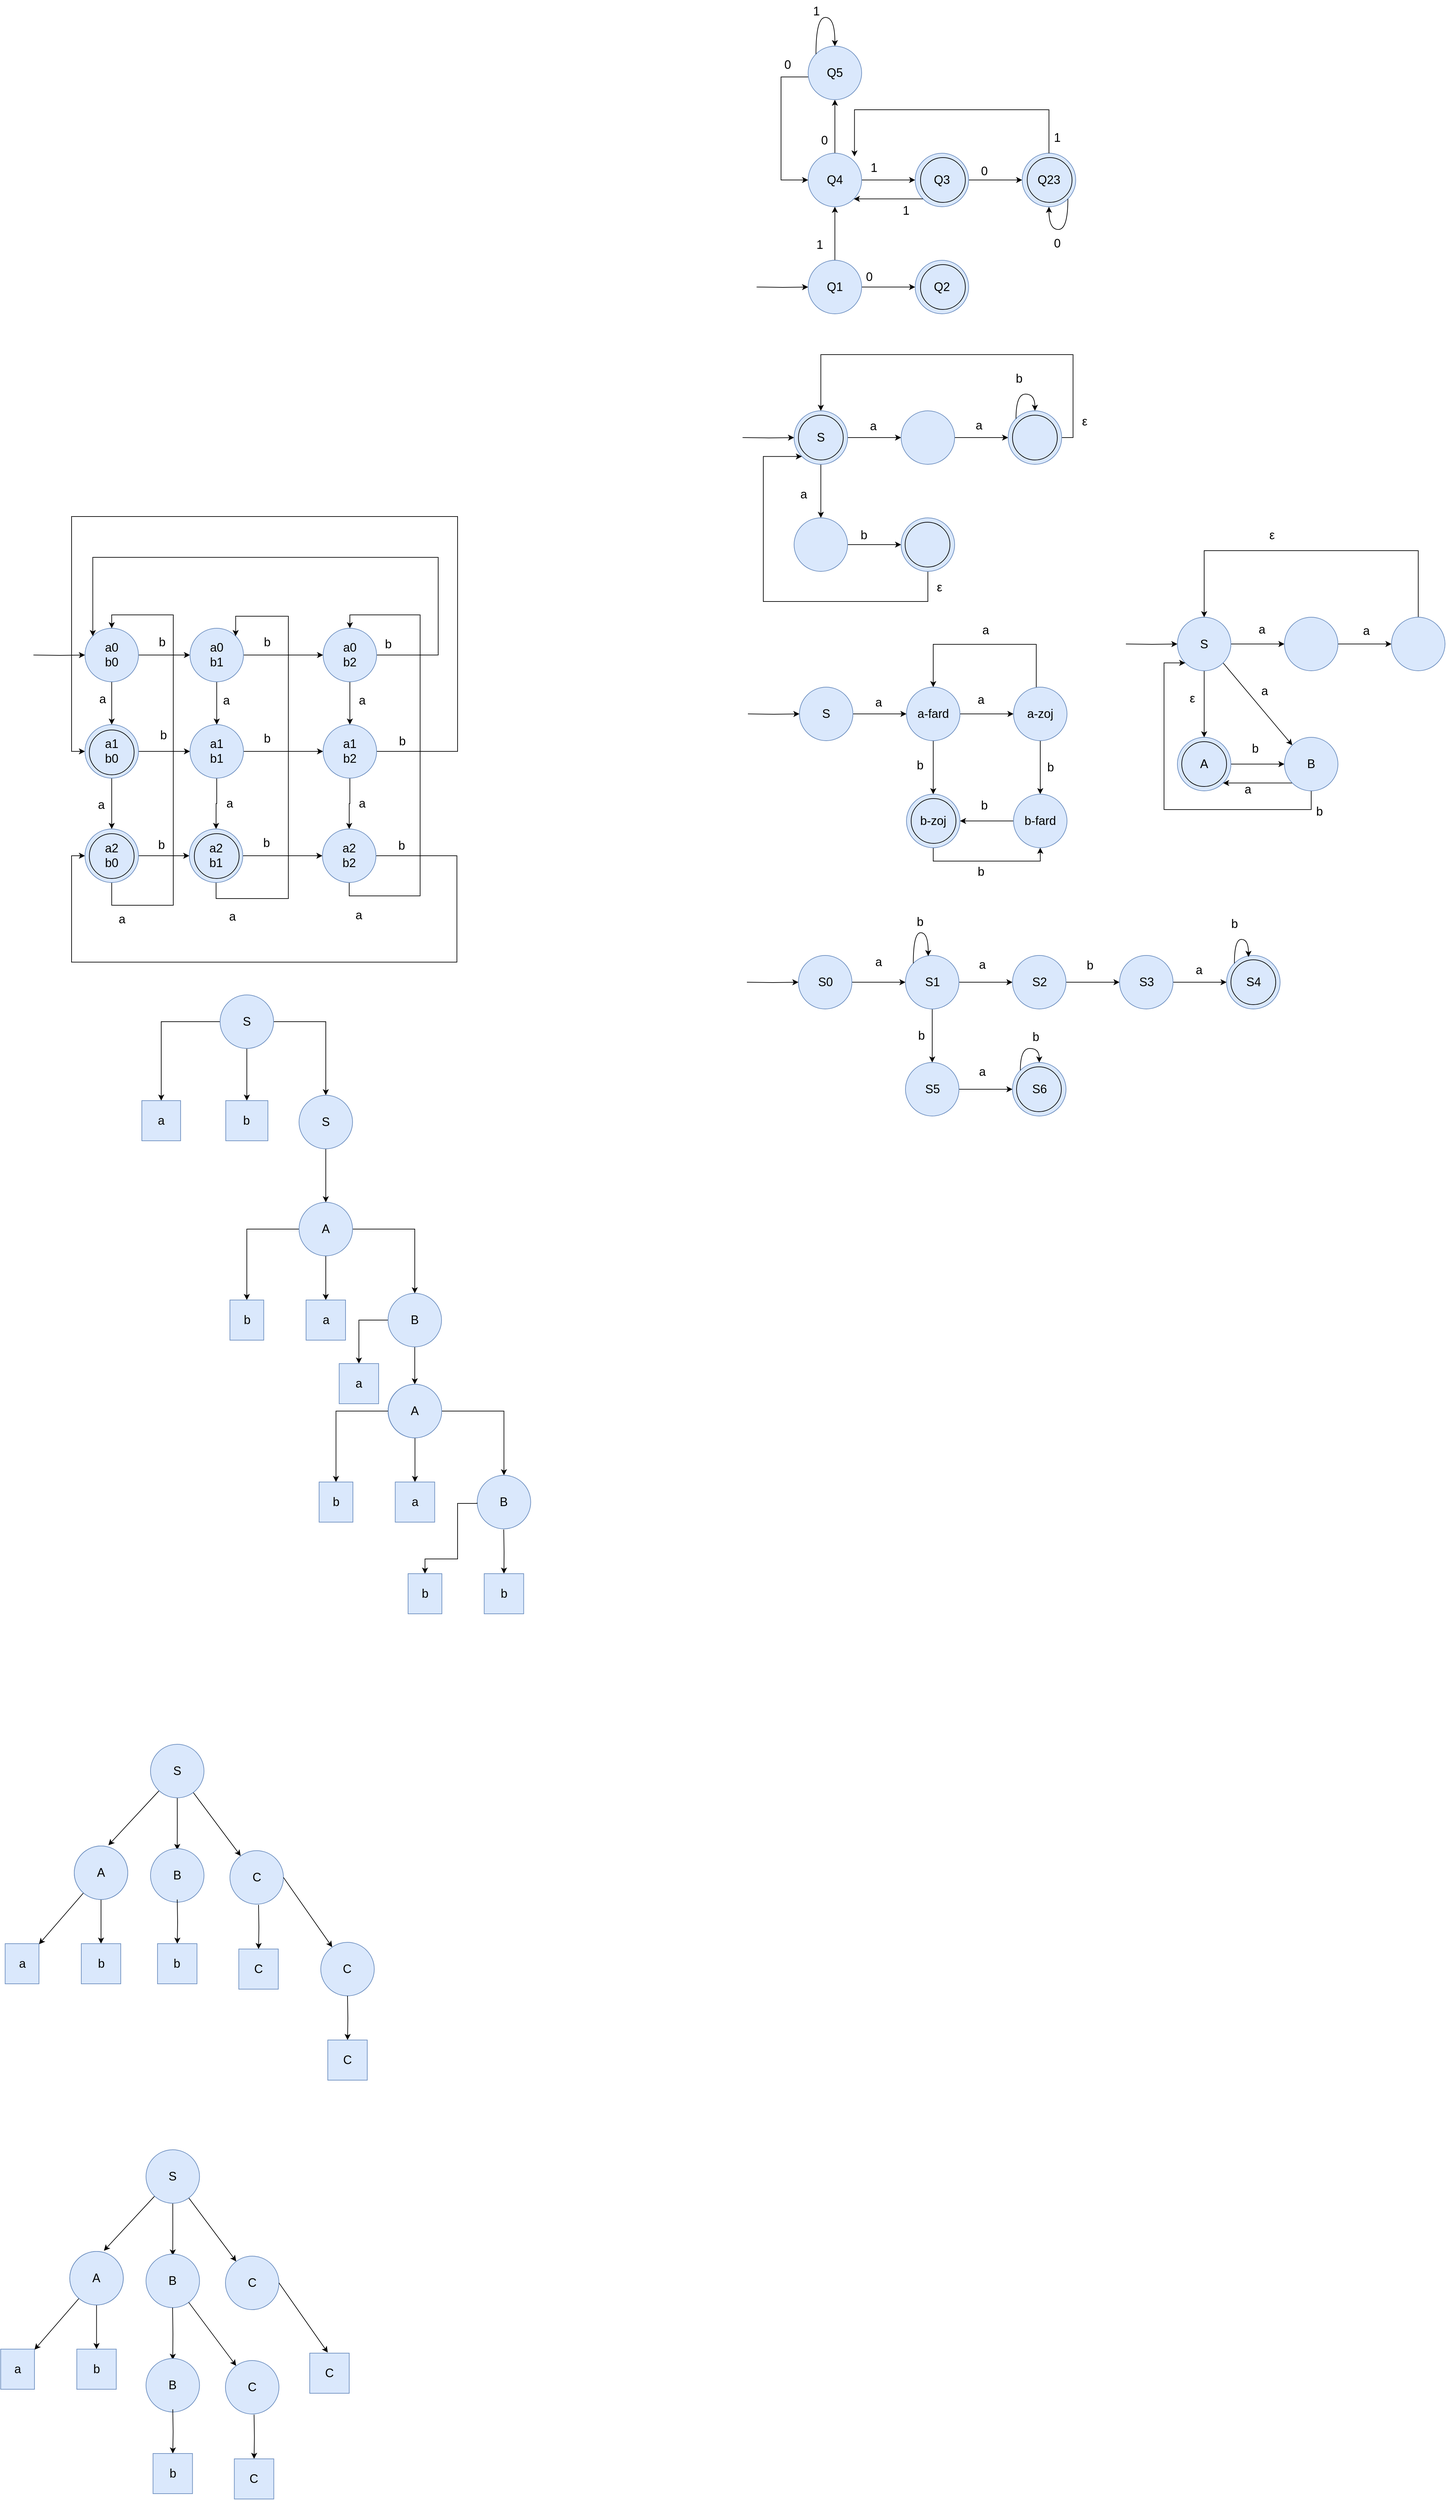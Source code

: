 <mxfile version="24.3.1" type="github">
  <diagram name="Page-1" id="eNZkA2NTbnl7GuclhR5Z">
    <mxGraphModel dx="394" dy="2319" grid="0" gridSize="10" guides="1" tooltips="1" connect="1" arrows="1" fold="1" page="0" pageScale="1" pageWidth="850" pageHeight="1100" math="0" shadow="0">
      <root>
        <mxCell id="0" />
        <mxCell id="1" parent="0" />
        <mxCell id="p42XSGhQ1gn5jIiI9MLK-1" value="" style="edgeStyle=orthogonalEdgeStyle;rounded=0;orthogonalLoop=1;jettySize=auto;html=1;fontFamily=Helvetica;fontSize=18;fontColor=default;" parent="1" source="p42XSGhQ1gn5jIiI9MLK-3" target="p42XSGhQ1gn5jIiI9MLK-7" edge="1">
          <mxGeometry relative="1" as="geometry" />
        </mxCell>
        <mxCell id="p42XSGhQ1gn5jIiI9MLK-2" value="" style="edgeStyle=orthogonalEdgeStyle;rounded=0;orthogonalLoop=1;jettySize=auto;html=1;fontFamily=Helvetica;fontSize=18;fontColor=default;" parent="1" source="p42XSGhQ1gn5jIiI9MLK-3" target="p42XSGhQ1gn5jIiI9MLK-9" edge="1">
          <mxGeometry relative="1" as="geometry" />
        </mxCell>
        <mxCell id="p42XSGhQ1gn5jIiI9MLK-3" value="Q1" style="ellipse;whiteSpace=wrap;html=1;aspect=fixed;hachureGap=4;fillColor=#dae8fc;strokeColor=#6c8ebf;rounded=0;fontSize=18;" parent="1" vertex="1">
          <mxGeometry x="1877" y="-511" width="80" height="80" as="geometry" />
        </mxCell>
        <mxCell id="p42XSGhQ1gn5jIiI9MLK-4" style="edgeStyle=orthogonalEdgeStyle;rounded=0;orthogonalLoop=1;jettySize=auto;html=1;fontSize=18;entryX=0;entryY=0.5;entryDx=0;entryDy=0;" parent="1" target="p42XSGhQ1gn5jIiI9MLK-3" edge="1">
          <mxGeometry relative="1" as="geometry">
            <mxPoint x="1800" y="-471" as="sourcePoint" />
            <mxPoint x="1841" y="-840" as="targetPoint" />
          </mxGeometry>
        </mxCell>
        <mxCell id="p42XSGhQ1gn5jIiI9MLK-5" value="" style="edgeStyle=orthogonalEdgeStyle;rounded=0;orthogonalLoop=1;jettySize=auto;html=1;fontFamily=Helvetica;fontSize=18;fontColor=default;" parent="1" source="p42XSGhQ1gn5jIiI9MLK-7" target="p42XSGhQ1gn5jIiI9MLK-12" edge="1">
          <mxGeometry relative="1" as="geometry" />
        </mxCell>
        <mxCell id="p42XSGhQ1gn5jIiI9MLK-6" value="" style="edgeStyle=orthogonalEdgeStyle;rounded=0;orthogonalLoop=1;jettySize=auto;html=1;fontFamily=Helvetica;fontSize=18;fontColor=default;" parent="1" source="p42XSGhQ1gn5jIiI9MLK-7" target="p42XSGhQ1gn5jIiI9MLK-15" edge="1">
          <mxGeometry relative="1" as="geometry" />
        </mxCell>
        <mxCell id="p42XSGhQ1gn5jIiI9MLK-7" value="Q4" style="ellipse;whiteSpace=wrap;html=1;fontSize=18;fillColor=#dae8fc;strokeColor=#6c8ebf;hachureGap=4;rounded=0;" parent="1" vertex="1">
          <mxGeometry x="1877" y="-671" width="80" height="80" as="geometry" />
        </mxCell>
        <mxCell id="p42XSGhQ1gn5jIiI9MLK-8" value="1" style="text;html=1;align=center;verticalAlign=middle;resizable=0;points=[];autosize=1;strokeColor=none;fillColor=none;fontFamily=Helvetica;fontSize=18;fontColor=default;" parent="1" vertex="1">
          <mxGeometry x="1879.5" y="-551" width="28" height="34" as="geometry" />
        </mxCell>
        <mxCell id="p42XSGhQ1gn5jIiI9MLK-9" value="Q2" style="ellipse;whiteSpace=wrap;html=1;fontSize=18;fillColor=#dae8fc;strokeColor=#6c8ebf;hachureGap=4;rounded=0;" parent="1" vertex="1">
          <mxGeometry x="2037" y="-511" width="80" height="80" as="geometry" />
        </mxCell>
        <mxCell id="p42XSGhQ1gn5jIiI9MLK-10" value="0" style="text;html=1;align=center;verticalAlign=middle;resizable=0;points=[];autosize=1;strokeColor=none;fillColor=none;fontFamily=Helvetica;fontSize=18;fontColor=default;" parent="1" vertex="1">
          <mxGeometry x="1953.5" y="-503" width="28" height="34" as="geometry" />
        </mxCell>
        <mxCell id="p42XSGhQ1gn5jIiI9MLK-11" value="" style="edgeStyle=orthogonalEdgeStyle;rounded=0;orthogonalLoop=1;jettySize=auto;html=1;fontFamily=Helvetica;fontSize=18;fontColor=default;" parent="1" source="p42XSGhQ1gn5jIiI9MLK-12" target="p42XSGhQ1gn5jIiI9MLK-19" edge="1">
          <mxGeometry relative="1" as="geometry" />
        </mxCell>
        <mxCell id="p42XSGhQ1gn5jIiI9MLK-12" value="Q3" style="ellipse;whiteSpace=wrap;html=1;fontSize=18;fillColor=#dae8fc;strokeColor=#6c8ebf;hachureGap=4;rounded=0;" parent="1" vertex="1">
          <mxGeometry x="2037" y="-671" width="80" height="80" as="geometry" />
        </mxCell>
        <mxCell id="p42XSGhQ1gn5jIiI9MLK-13" value="1" style="text;html=1;align=center;verticalAlign=middle;resizable=0;points=[];autosize=1;strokeColor=none;fillColor=none;fontFamily=Helvetica;fontSize=18;fontColor=default;" parent="1" vertex="1">
          <mxGeometry x="1960.5" y="-666" width="28" height="34" as="geometry" />
        </mxCell>
        <mxCell id="p42XSGhQ1gn5jIiI9MLK-14" style="edgeStyle=orthogonalEdgeStyle;rounded=0;orthogonalLoop=1;jettySize=auto;html=1;entryX=0;entryY=0.5;entryDx=0;entryDy=0;fontFamily=Helvetica;fontSize=18;fontColor=default;" parent="1" source="p42XSGhQ1gn5jIiI9MLK-15" target="p42XSGhQ1gn5jIiI9MLK-7" edge="1">
          <mxGeometry relative="1" as="geometry">
            <Array as="points">
              <mxPoint x="1836.5" y="-785" />
              <mxPoint x="1836.5" y="-631" />
            </Array>
          </mxGeometry>
        </mxCell>
        <mxCell id="p42XSGhQ1gn5jIiI9MLK-15" value="Q5" style="ellipse;whiteSpace=wrap;html=1;fontSize=18;fillColor=#dae8fc;strokeColor=#6c8ebf;hachureGap=4;rounded=0;" parent="1" vertex="1">
          <mxGeometry x="1877" y="-831" width="80" height="80" as="geometry" />
        </mxCell>
        <mxCell id="p42XSGhQ1gn5jIiI9MLK-16" value="0" style="text;html=1;align=center;verticalAlign=middle;resizable=0;points=[];autosize=1;strokeColor=none;fillColor=none;fontFamily=Helvetica;fontSize=18;fontColor=default;" parent="1" vertex="1">
          <mxGeometry x="1886.5" y="-707" width="28" height="34" as="geometry" />
        </mxCell>
        <mxCell id="p42XSGhQ1gn5jIiI9MLK-17" style="edgeStyle=orthogonalEdgeStyle;rounded=0;orthogonalLoop=1;jettySize=auto;html=1;exitX=0;exitY=1;exitDx=0;exitDy=0;entryX=1;entryY=1;entryDx=0;entryDy=0;fontFamily=Helvetica;fontSize=18;fontColor=default;" parent="1" source="p42XSGhQ1gn5jIiI9MLK-12" target="p42XSGhQ1gn5jIiI9MLK-7" edge="1">
          <mxGeometry relative="1" as="geometry" />
        </mxCell>
        <mxCell id="p42XSGhQ1gn5jIiI9MLK-18" value="1" style="text;html=1;align=center;verticalAlign=middle;resizable=0;points=[];autosize=1;strokeColor=none;fillColor=none;fontFamily=Helvetica;fontSize=18;fontColor=default;" parent="1" vertex="1">
          <mxGeometry x="2009" y="-602" width="28" height="34" as="geometry" />
        </mxCell>
        <mxCell id="p42XSGhQ1gn5jIiI9MLK-19" value="Q23" style="ellipse;whiteSpace=wrap;html=1;fontSize=18;fillColor=#dae8fc;strokeColor=#6c8ebf;hachureGap=4;rounded=0;" parent="1" vertex="1">
          <mxGeometry x="2197" y="-671" width="80" height="80" as="geometry" />
        </mxCell>
        <mxCell id="p42XSGhQ1gn5jIiI9MLK-20" value="0" style="text;html=1;align=center;verticalAlign=middle;resizable=0;points=[];autosize=1;strokeColor=none;fillColor=none;fontFamily=Helvetica;fontSize=18;fontColor=default;" parent="1" vertex="1">
          <mxGeometry x="2125.5" y="-661" width="28" height="34" as="geometry" />
        </mxCell>
        <mxCell id="p42XSGhQ1gn5jIiI9MLK-21" style="edgeStyle=orthogonalEdgeStyle;rounded=0;orthogonalLoop=1;jettySize=auto;html=1;exitX=0;exitY=0;exitDx=0;exitDy=0;entryX=0.5;entryY=0;entryDx=0;entryDy=0;fontFamily=Helvetica;fontSize=18;fontColor=default;curved=1;" parent="1" source="p42XSGhQ1gn5jIiI9MLK-15" target="p42XSGhQ1gn5jIiI9MLK-15" edge="1">
          <mxGeometry relative="1" as="geometry">
            <Array as="points">
              <mxPoint x="1888.5" y="-874" />
              <mxPoint x="1917.5" y="-874" />
            </Array>
          </mxGeometry>
        </mxCell>
        <mxCell id="p42XSGhQ1gn5jIiI9MLK-22" value="1" style="text;html=1;align=center;verticalAlign=middle;resizable=0;points=[];autosize=1;strokeColor=none;fillColor=none;fontFamily=Helvetica;fontSize=18;fontColor=default;" parent="1" vertex="1">
          <mxGeometry x="1874.5" y="-900" width="28" height="34" as="geometry" />
        </mxCell>
        <mxCell id="p42XSGhQ1gn5jIiI9MLK-23" value="0" style="text;html=1;align=center;verticalAlign=middle;resizable=0;points=[];autosize=1;strokeColor=none;fillColor=none;fontFamily=Helvetica;fontSize=18;fontColor=default;" parent="1" vertex="1">
          <mxGeometry x="1831.5" y="-820" width="28" height="34" as="geometry" />
        </mxCell>
        <mxCell id="p42XSGhQ1gn5jIiI9MLK-24" style="edgeStyle=orthogonalEdgeStyle;rounded=0;orthogonalLoop=1;jettySize=auto;html=1;entryX=0.866;entryY=0.06;entryDx=0;entryDy=0;entryPerimeter=0;fontFamily=Helvetica;fontSize=18;fontColor=default;" parent="1" source="p42XSGhQ1gn5jIiI9MLK-19" target="p42XSGhQ1gn5jIiI9MLK-7" edge="1">
          <mxGeometry relative="1" as="geometry">
            <Array as="points">
              <mxPoint x="2237.5" y="-736" />
              <mxPoint x="1946.5" y="-736" />
            </Array>
          </mxGeometry>
        </mxCell>
        <mxCell id="p42XSGhQ1gn5jIiI9MLK-25" value="1" style="text;html=1;align=center;verticalAlign=middle;resizable=0;points=[];autosize=1;strokeColor=none;fillColor=none;fontFamily=Helvetica;fontSize=18;fontColor=default;" parent="1" vertex="1">
          <mxGeometry x="2234.5" y="-711" width="28" height="34" as="geometry" />
        </mxCell>
        <mxCell id="p42XSGhQ1gn5jIiI9MLK-26" style="edgeStyle=orthogonalEdgeStyle;rounded=0;orthogonalLoop=1;jettySize=auto;html=1;exitX=1;exitY=1;exitDx=0;exitDy=0;entryX=0.5;entryY=1;entryDx=0;entryDy=0;fontFamily=Helvetica;fontSize=18;fontColor=default;curved=1;" parent="1" source="p42XSGhQ1gn5jIiI9MLK-19" target="p42XSGhQ1gn5jIiI9MLK-19" edge="1">
          <mxGeometry relative="1" as="geometry">
            <Array as="points">
              <mxPoint x="2265.5" y="-557" />
              <mxPoint x="2237.5" y="-557" />
            </Array>
          </mxGeometry>
        </mxCell>
        <mxCell id="p42XSGhQ1gn5jIiI9MLK-27" value="0" style="text;html=1;align=center;verticalAlign=middle;resizable=0;points=[];autosize=1;strokeColor=none;fillColor=none;fontFamily=Helvetica;fontSize=18;fontColor=default;" parent="1" vertex="1">
          <mxGeometry x="2234.5" y="-553" width="28" height="34" as="geometry" />
        </mxCell>
        <mxCell id="p42XSGhQ1gn5jIiI9MLK-28" value="" style="ellipse;whiteSpace=wrap;html=1;aspect=fixed;align=center;verticalAlign=middle;fontFamily=Helvetica;fontSize=18;fontColor=default;fillColor=none;gradientColor=none;strokeColor=#000000;" parent="1" vertex="1">
          <mxGeometry x="2045" y="-504.5" width="67" height="67" as="geometry" />
        </mxCell>
        <mxCell id="p42XSGhQ1gn5jIiI9MLK-29" value="" style="ellipse;whiteSpace=wrap;html=1;aspect=fixed;align=center;verticalAlign=middle;fontFamily=Helvetica;fontSize=18;fontColor=default;fillColor=none;gradientColor=none;strokeColor=#000000;" parent="1" vertex="1">
          <mxGeometry x="2045" y="-664.5" width="67" height="67" as="geometry" />
        </mxCell>
        <mxCell id="p42XSGhQ1gn5jIiI9MLK-30" value="" style="ellipse;whiteSpace=wrap;html=1;aspect=fixed;align=center;verticalAlign=middle;fontFamily=Helvetica;fontSize=18;fontColor=default;fillColor=none;gradientColor=none;strokeColor=#000000;" parent="1" vertex="1">
          <mxGeometry x="2204.5" y="-664.5" width="67" height="67" as="geometry" />
        </mxCell>
        <mxCell id="p42XSGhQ1gn5jIiI9MLK-36" value="" style="edgeStyle=orthogonalEdgeStyle;rounded=0;orthogonalLoop=1;jettySize=auto;html=1;" parent="1" source="p42XSGhQ1gn5jIiI9MLK-31" target="p42XSGhQ1gn5jIiI9MLK-35" edge="1">
          <mxGeometry relative="1" as="geometry" />
        </mxCell>
        <mxCell id="p42XSGhQ1gn5jIiI9MLK-45" value="" style="edgeStyle=orthogonalEdgeStyle;rounded=0;orthogonalLoop=1;jettySize=auto;html=1;fontFamily=Helvetica;fontSize=18;fontColor=default;autosize=1;resizable=0;" parent="1" source="p42XSGhQ1gn5jIiI9MLK-31" target="p42XSGhQ1gn5jIiI9MLK-44" edge="1">
          <mxGeometry relative="1" as="geometry" />
        </mxCell>
        <mxCell id="p42XSGhQ1gn5jIiI9MLK-31" value="S" style="ellipse;whiteSpace=wrap;html=1;aspect=fixed;hachureGap=4;fillColor=#dae8fc;strokeColor=#6c8ebf;rounded=0;fontSize=18;" parent="1" vertex="1">
          <mxGeometry x="1856" y="-286" width="80" height="80" as="geometry" />
        </mxCell>
        <mxCell id="p42XSGhQ1gn5jIiI9MLK-32" style="edgeStyle=orthogonalEdgeStyle;rounded=0;orthogonalLoop=1;jettySize=auto;html=1;fontSize=18;entryX=0;entryY=0.5;entryDx=0;entryDy=0;" parent="1" target="p42XSGhQ1gn5jIiI9MLK-31" edge="1">
          <mxGeometry relative="1" as="geometry">
            <mxPoint x="1779" y="-246" as="sourcePoint" />
            <mxPoint x="1820" y="-615" as="targetPoint" />
          </mxGeometry>
        </mxCell>
        <mxCell id="p42XSGhQ1gn5jIiI9MLK-38" value="" style="edgeStyle=orthogonalEdgeStyle;rounded=0;orthogonalLoop=1;jettySize=auto;html=1;" parent="1" source="p42XSGhQ1gn5jIiI9MLK-35" target="p42XSGhQ1gn5jIiI9MLK-37" edge="1">
          <mxGeometry relative="1" as="geometry" />
        </mxCell>
        <mxCell id="p42XSGhQ1gn5jIiI9MLK-35" value="" style="ellipse;whiteSpace=wrap;html=1;aspect=fixed;hachureGap=4;fillColor=#dae8fc;strokeColor=#6c8ebf;rounded=0;fontSize=18;" parent="1" vertex="1">
          <mxGeometry x="2016" y="-286" width="80" height="80" as="geometry" />
        </mxCell>
        <mxCell id="p42XSGhQ1gn5jIiI9MLK-48" style="edgeStyle=orthogonalEdgeStyle;rounded=0;orthogonalLoop=1;jettySize=auto;html=1;entryX=0.5;entryY=0;entryDx=0;entryDy=0;fontFamily=Helvetica;fontSize=18;fontColor=default;autosize=1;resizable=0;" parent="1" source="p42XSGhQ1gn5jIiI9MLK-37" target="p42XSGhQ1gn5jIiI9MLK-31" edge="1">
          <mxGeometry relative="1" as="geometry">
            <Array as="points">
              <mxPoint x="2273" y="-246" />
              <mxPoint x="2273" y="-370" />
              <mxPoint x="1896" y="-370" />
            </Array>
          </mxGeometry>
        </mxCell>
        <mxCell id="p42XSGhQ1gn5jIiI9MLK-37" value="" style="ellipse;whiteSpace=wrap;html=1;aspect=fixed;hachureGap=4;fillColor=#dae8fc;strokeColor=#6c8ebf;rounded=0;fontSize=18;" parent="1" vertex="1">
          <mxGeometry x="2176" y="-286" width="80" height="80" as="geometry" />
        </mxCell>
        <mxCell id="p42XSGhQ1gn5jIiI9MLK-40" value="a" style="text;html=1;align=center;verticalAlign=middle;resizable=0;points=[];autosize=1;strokeColor=none;fillColor=none;fontFamily=Helvetica;fontSize=18;fontColor=default;" parent="1" vertex="1">
          <mxGeometry x="1960" y="-280" width="28" height="34" as="geometry" />
        </mxCell>
        <mxCell id="p42XSGhQ1gn5jIiI9MLK-41" value="a" style="text;html=1;align=center;verticalAlign=middle;resizable=0;points=[];autosize=1;strokeColor=none;fillColor=none;fontFamily=Helvetica;fontSize=18;fontColor=default;" parent="1" vertex="1">
          <mxGeometry x="2118" y="-281" width="28" height="34" as="geometry" />
        </mxCell>
        <mxCell id="p42XSGhQ1gn5jIiI9MLK-42" style="edgeStyle=orthogonalEdgeStyle;rounded=0;orthogonalLoop=1;jettySize=auto;html=1;exitX=0;exitY=0;exitDx=0;exitDy=0;entryX=0.5;entryY=0;entryDx=0;entryDy=0;fontFamily=Helvetica;fontSize=18;fontColor=default;autosize=1;resizable=0;curved=1;" parent="1" source="p42XSGhQ1gn5jIiI9MLK-37" target="p42XSGhQ1gn5jIiI9MLK-37" edge="1">
          <mxGeometry relative="1" as="geometry">
            <Array as="points">
              <mxPoint x="2188" y="-311" />
              <mxPoint x="2216" y="-311" />
            </Array>
          </mxGeometry>
        </mxCell>
        <mxCell id="p42XSGhQ1gn5jIiI9MLK-43" value="b" style="text;html=1;align=center;verticalAlign=middle;resizable=0;points=[];autosize=1;strokeColor=none;fillColor=none;fontFamily=Helvetica;fontSize=18;fontColor=default;" parent="1" vertex="1">
          <mxGeometry x="2178" y="-351" width="28" height="34" as="geometry" />
        </mxCell>
        <mxCell id="p42XSGhQ1gn5jIiI9MLK-52" value="" style="edgeStyle=orthogonalEdgeStyle;rounded=0;orthogonalLoop=1;jettySize=auto;html=1;fontFamily=Helvetica;fontSize=18;fontColor=default;autosize=1;resizable=0;" parent="1" source="p42XSGhQ1gn5jIiI9MLK-44" target="p42XSGhQ1gn5jIiI9MLK-51" edge="1">
          <mxGeometry relative="1" as="geometry" />
        </mxCell>
        <mxCell id="p42XSGhQ1gn5jIiI9MLK-44" value="" style="ellipse;whiteSpace=wrap;html=1;aspect=fixed;hachureGap=4;fillColor=#dae8fc;strokeColor=#6c8ebf;rounded=0;fontSize=18;" parent="1" vertex="1">
          <mxGeometry x="1856" y="-126" width="80" height="80" as="geometry" />
        </mxCell>
        <mxCell id="p42XSGhQ1gn5jIiI9MLK-49" value="ε" style="text;html=1;align=center;verticalAlign=middle;resizable=0;points=[];autosize=1;strokeColor=none;fillColor=none;fontFamily=Helvetica;fontSize=18;fontColor=default;" parent="1" vertex="1">
          <mxGeometry x="2277" y="-287" width="26" height="34" as="geometry" />
        </mxCell>
        <mxCell id="p42XSGhQ1gn5jIiI9MLK-50" value="a" style="text;html=1;align=center;verticalAlign=middle;resizable=0;points=[];autosize=1;strokeColor=none;fillColor=none;fontFamily=Helvetica;fontSize=18;fontColor=default;" parent="1" vertex="1">
          <mxGeometry x="1856" y="-178" width="28" height="34" as="geometry" />
        </mxCell>
        <mxCell id="p42XSGhQ1gn5jIiI9MLK-55" style="edgeStyle=orthogonalEdgeStyle;rounded=0;orthogonalLoop=1;jettySize=auto;html=1;entryX=0;entryY=1;entryDx=0;entryDy=0;fontFamily=Helvetica;fontSize=18;fontColor=default;autosize=1;resizable=0;" parent="1" source="p42XSGhQ1gn5jIiI9MLK-51" target="p42XSGhQ1gn5jIiI9MLK-31" edge="1">
          <mxGeometry relative="1" as="geometry">
            <Array as="points">
              <mxPoint x="2056" y="-1" />
              <mxPoint x="1810" y="-1" />
              <mxPoint x="1810" y="-218" />
            </Array>
          </mxGeometry>
        </mxCell>
        <mxCell id="p42XSGhQ1gn5jIiI9MLK-51" value="" style="ellipse;whiteSpace=wrap;html=1;aspect=fixed;hachureGap=4;fillColor=#dae8fc;strokeColor=#6c8ebf;rounded=0;fontSize=18;" parent="1" vertex="1">
          <mxGeometry x="2016" y="-126" width="80" height="80" as="geometry" />
        </mxCell>
        <mxCell id="p42XSGhQ1gn5jIiI9MLK-53" value="b" style="text;html=1;align=center;verticalAlign=middle;resizable=0;points=[];autosize=1;strokeColor=none;fillColor=none;fontFamily=Helvetica;fontSize=18;fontColor=default;" parent="1" vertex="1">
          <mxGeometry x="1946" y="-117" width="28" height="34" as="geometry" />
        </mxCell>
        <mxCell id="p42XSGhQ1gn5jIiI9MLK-56" value="ε" style="text;html=1;align=center;verticalAlign=middle;resizable=0;points=[];autosize=1;strokeColor=none;fillColor=none;fontFamily=Helvetica;fontSize=18;fontColor=default;" parent="1" vertex="1">
          <mxGeometry x="2060" y="-39" width="26" height="34" as="geometry" />
        </mxCell>
        <mxCell id="p42XSGhQ1gn5jIiI9MLK-57" value="" style="ellipse;whiteSpace=wrap;html=1;aspect=fixed;align=center;verticalAlign=middle;fontFamily=Helvetica;fontSize=18;fontColor=default;fillColor=none;gradientColor=none;strokeColor=#000000;" parent="1" vertex="1">
          <mxGeometry x="1862.5" y="-279.5" width="67" height="67" as="geometry" />
        </mxCell>
        <mxCell id="p42XSGhQ1gn5jIiI9MLK-58" value="" style="ellipse;whiteSpace=wrap;html=1;aspect=fixed;align=center;verticalAlign=middle;fontFamily=Helvetica;fontSize=18;fontColor=default;fillColor=none;gradientColor=none;strokeColor=#000000;" parent="1" vertex="1">
          <mxGeometry x="2182.5" y="-279.5" width="67" height="67" as="geometry" />
        </mxCell>
        <mxCell id="p42XSGhQ1gn5jIiI9MLK-59" value="" style="ellipse;whiteSpace=wrap;html=1;aspect=fixed;align=center;verticalAlign=middle;fontFamily=Helvetica;fontSize=18;fontColor=default;fillColor=none;gradientColor=none;strokeColor=#000000;" parent="1" vertex="1">
          <mxGeometry x="2022" y="-119.5" width="67" height="67" as="geometry" />
        </mxCell>
        <mxCell id="3wRG5uY9hwC1dV_-qFoT-1" value="" style="edgeStyle=orthogonalEdgeStyle;rounded=0;orthogonalLoop=1;jettySize=auto;html=1;" parent="1" source="3wRG5uY9hwC1dV_-qFoT-3" target="3wRG5uY9hwC1dV_-qFoT-6" edge="1">
          <mxGeometry relative="1" as="geometry" />
        </mxCell>
        <mxCell id="3wRG5uY9hwC1dV_-qFoT-3" value="S" style="ellipse;whiteSpace=wrap;html=1;aspect=fixed;hachureGap=4;fillColor=#dae8fc;strokeColor=#6c8ebf;rounded=0;fontSize=18;" parent="1" vertex="1">
          <mxGeometry x="1864" y="127" width="80" height="80" as="geometry" />
        </mxCell>
        <mxCell id="3wRG5uY9hwC1dV_-qFoT-4" style="edgeStyle=orthogonalEdgeStyle;rounded=0;orthogonalLoop=1;jettySize=auto;html=1;fontSize=18;entryX=0;entryY=0.5;entryDx=0;entryDy=0;" parent="1" target="3wRG5uY9hwC1dV_-qFoT-3" edge="1">
          <mxGeometry relative="1" as="geometry">
            <mxPoint x="1787" y="167" as="sourcePoint" />
            <mxPoint x="1828" y="-202" as="targetPoint" />
          </mxGeometry>
        </mxCell>
        <mxCell id="3wRG5uY9hwC1dV_-qFoT-24" value="" style="edgeStyle=orthogonalEdgeStyle;rounded=0;orthogonalLoop=1;jettySize=auto;html=1;" parent="1" source="3wRG5uY9hwC1dV_-qFoT-6" target="3wRG5uY9hwC1dV_-qFoT-23" edge="1">
          <mxGeometry relative="1" as="geometry" />
        </mxCell>
        <mxCell id="3wRG5uY9hwC1dV_-qFoT-30" value="" style="edgeStyle=orthogonalEdgeStyle;rounded=0;orthogonalLoop=1;jettySize=auto;html=1;fontFamily=Helvetica;fontSize=18;fontColor=default;autosize=1;resizable=0;" parent="1" source="3wRG5uY9hwC1dV_-qFoT-6" target="3wRG5uY9hwC1dV_-qFoT-29" edge="1">
          <mxGeometry relative="1" as="geometry" />
        </mxCell>
        <mxCell id="3wRG5uY9hwC1dV_-qFoT-6" value="a-fard" style="ellipse;whiteSpace=wrap;html=1;aspect=fixed;hachureGap=4;fillColor=#dae8fc;strokeColor=#6c8ebf;rounded=0;fontSize=18;" parent="1" vertex="1">
          <mxGeometry x="2024" y="127" width="80" height="80" as="geometry" />
        </mxCell>
        <mxCell id="3wRG5uY9hwC1dV_-qFoT-9" value="a" style="text;html=1;align=center;verticalAlign=middle;resizable=0;points=[];autosize=1;strokeColor=none;fillColor=none;fontFamily=Helvetica;fontSize=18;fontColor=default;" parent="1" vertex="1">
          <mxGeometry x="1968" y="133" width="28" height="34" as="geometry" />
        </mxCell>
        <mxCell id="3wRG5uY9hwC1dV_-qFoT-27" style="edgeStyle=orthogonalEdgeStyle;rounded=0;orthogonalLoop=1;jettySize=auto;html=1;entryX=0.5;entryY=0;entryDx=0;entryDy=0;fontFamily=Helvetica;fontSize=18;fontColor=default;autosize=1;resizable=0;" parent="1" source="3wRG5uY9hwC1dV_-qFoT-23" target="3wRG5uY9hwC1dV_-qFoT-6" edge="1">
          <mxGeometry relative="1" as="geometry">
            <Array as="points">
              <mxPoint x="2218" y="63" />
              <mxPoint x="2064" y="63" />
            </Array>
          </mxGeometry>
        </mxCell>
        <mxCell id="3wRG5uY9hwC1dV_-qFoT-33" value="" style="edgeStyle=orthogonalEdgeStyle;rounded=0;orthogonalLoop=1;jettySize=auto;html=1;fontFamily=Helvetica;fontSize=18;fontColor=default;autosize=1;resizable=0;" parent="1" source="3wRG5uY9hwC1dV_-qFoT-23" target="3wRG5uY9hwC1dV_-qFoT-32" edge="1">
          <mxGeometry relative="1" as="geometry" />
        </mxCell>
        <mxCell id="3wRG5uY9hwC1dV_-qFoT-23" value="a-zoj" style="ellipse;whiteSpace=wrap;html=1;aspect=fixed;hachureGap=4;fillColor=#dae8fc;strokeColor=#6c8ebf;rounded=0;fontSize=18;" parent="1" vertex="1">
          <mxGeometry x="2184" y="127" width="80" height="80" as="geometry" />
        </mxCell>
        <mxCell id="3wRG5uY9hwC1dV_-qFoT-26" value="a" style="text;html=1;align=center;verticalAlign=middle;resizable=0;points=[];autosize=1;strokeColor=none;fillColor=none;fontFamily=Helvetica;fontSize=18;fontColor=default;" parent="1" vertex="1">
          <mxGeometry x="2121" y="129" width="28" height="34" as="geometry" />
        </mxCell>
        <mxCell id="3wRG5uY9hwC1dV_-qFoT-28" value="a" style="text;html=1;align=center;verticalAlign=middle;resizable=0;points=[];autosize=1;strokeColor=none;fillColor=none;fontFamily=Helvetica;fontSize=18;fontColor=default;" parent="1" vertex="1">
          <mxGeometry x="2128" y="25" width="28" height="34" as="geometry" />
        </mxCell>
        <mxCell id="3wRG5uY9hwC1dV_-qFoT-37" style="edgeStyle=orthogonalEdgeStyle;rounded=0;orthogonalLoop=1;jettySize=auto;html=1;entryX=0.5;entryY=1;entryDx=0;entryDy=0;fontFamily=Helvetica;fontSize=18;fontColor=default;autosize=1;resizable=0;" parent="1" source="3wRG5uY9hwC1dV_-qFoT-29" target="3wRG5uY9hwC1dV_-qFoT-32" edge="1">
          <mxGeometry relative="1" as="geometry">
            <Array as="points">
              <mxPoint x="2064" y="387" />
              <mxPoint x="2224" y="387" />
            </Array>
          </mxGeometry>
        </mxCell>
        <mxCell id="3wRG5uY9hwC1dV_-qFoT-29" value="b-zoj" style="ellipse;whiteSpace=wrap;html=1;aspect=fixed;hachureGap=4;fillColor=#dae8fc;strokeColor=#6c8ebf;rounded=0;fontSize=18;" parent="1" vertex="1">
          <mxGeometry x="2024" y="287" width="80" height="80" as="geometry" />
        </mxCell>
        <mxCell id="3wRG5uY9hwC1dV_-qFoT-31" value="b" style="text;html=1;align=center;verticalAlign=middle;resizable=0;points=[];autosize=1;strokeColor=none;fillColor=none;fontFamily=Helvetica;fontSize=18;fontColor=default;" parent="1" vertex="1">
          <mxGeometry x="2030" y="227" width="28" height="34" as="geometry" />
        </mxCell>
        <mxCell id="3wRG5uY9hwC1dV_-qFoT-35" style="edgeStyle=orthogonalEdgeStyle;rounded=0;orthogonalLoop=1;jettySize=auto;html=1;entryX=1;entryY=0.5;entryDx=0;entryDy=0;fontFamily=Helvetica;fontSize=18;fontColor=default;autosize=1;resizable=0;" parent="1" source="3wRG5uY9hwC1dV_-qFoT-32" target="3wRG5uY9hwC1dV_-qFoT-29" edge="1">
          <mxGeometry relative="1" as="geometry" />
        </mxCell>
        <mxCell id="3wRG5uY9hwC1dV_-qFoT-32" value="b-fard" style="ellipse;whiteSpace=wrap;html=1;aspect=fixed;hachureGap=4;fillColor=#dae8fc;strokeColor=#6c8ebf;rounded=0;fontSize=18;" parent="1" vertex="1">
          <mxGeometry x="2184" y="287" width="80" height="80" as="geometry" />
        </mxCell>
        <mxCell id="3wRG5uY9hwC1dV_-qFoT-34" value="b" style="text;html=1;align=center;verticalAlign=middle;resizable=0;points=[];autosize=1;strokeColor=none;fillColor=none;fontFamily=Helvetica;fontSize=18;fontColor=default;" parent="1" vertex="1">
          <mxGeometry x="2225" y="230" width="28" height="34" as="geometry" />
        </mxCell>
        <mxCell id="3wRG5uY9hwC1dV_-qFoT-36" value="b" style="text;html=1;align=center;verticalAlign=middle;resizable=0;points=[];autosize=1;strokeColor=none;fillColor=none;fontFamily=Helvetica;fontSize=18;fontColor=default;" parent="1" vertex="1">
          <mxGeometry x="2126" y="287" width="28" height="34" as="geometry" />
        </mxCell>
        <mxCell id="3wRG5uY9hwC1dV_-qFoT-38" value="b" style="text;html=1;align=center;verticalAlign=middle;resizable=0;points=[];autosize=1;strokeColor=none;fillColor=none;fontFamily=Helvetica;fontSize=18;fontColor=default;" parent="1" vertex="1">
          <mxGeometry x="2121" y="386" width="28" height="34" as="geometry" />
        </mxCell>
        <mxCell id="3wRG5uY9hwC1dV_-qFoT-39" value="" style="ellipse;whiteSpace=wrap;html=1;aspect=fixed;align=center;verticalAlign=middle;fontFamily=Helvetica;fontSize=18;fontColor=default;fillColor=none;gradientColor=none;strokeColor=#000000;" parent="1" vertex="1">
          <mxGeometry x="2031" y="293.5" width="67" height="67" as="geometry" />
        </mxCell>
        <mxCell id="3wRG5uY9hwC1dV_-qFoT-46" value="" style="edgeStyle=orthogonalEdgeStyle;rounded=0;orthogonalLoop=1;jettySize=auto;html=1;fontFamily=Helvetica;fontSize=18;fontColor=default;autosize=1;resizable=0;" parent="1" source="3wRG5uY9hwC1dV_-qFoT-41" target="3wRG5uY9hwC1dV_-qFoT-45" edge="1">
          <mxGeometry relative="1" as="geometry" />
        </mxCell>
        <mxCell id="3wRG5uY9hwC1dV_-qFoT-41" value="S0" style="ellipse;whiteSpace=wrap;html=1;aspect=fixed;hachureGap=4;fillColor=#dae8fc;strokeColor=#6c8ebf;rounded=0;fontSize=18;" parent="1" vertex="1">
          <mxGeometry x="1862.5" y="528" width="80" height="80" as="geometry" />
        </mxCell>
        <mxCell id="3wRG5uY9hwC1dV_-qFoT-42" style="edgeStyle=orthogonalEdgeStyle;rounded=0;orthogonalLoop=1;jettySize=auto;html=1;fontSize=18;entryX=0;entryY=0.5;entryDx=0;entryDy=0;" parent="1" target="3wRG5uY9hwC1dV_-qFoT-41" edge="1">
          <mxGeometry relative="1" as="geometry">
            <mxPoint x="1785.5" y="568" as="sourcePoint" />
            <mxPoint x="1826.5" y="199" as="targetPoint" />
          </mxGeometry>
        </mxCell>
        <mxCell id="3wRG5uY9hwC1dV_-qFoT-43" value="a" style="text;html=1;align=center;verticalAlign=middle;resizable=0;points=[];autosize=1;strokeColor=none;fillColor=none;fontFamily=Helvetica;fontSize=18;fontColor=default;" parent="1" vertex="1">
          <mxGeometry x="1968" y="521" width="28" height="34" as="geometry" />
        </mxCell>
        <mxCell id="3wRG5uY9hwC1dV_-qFoT-50" value="" style="edgeStyle=orthogonalEdgeStyle;rounded=0;orthogonalLoop=1;jettySize=auto;html=1;fontFamily=Helvetica;fontSize=18;fontColor=default;autosize=1;resizable=0;" parent="1" source="3wRG5uY9hwC1dV_-qFoT-45" target="3wRG5uY9hwC1dV_-qFoT-49" edge="1">
          <mxGeometry relative="1" as="geometry" />
        </mxCell>
        <mxCell id="3wRG5uY9hwC1dV_-qFoT-61" value="" style="edgeStyle=orthogonalEdgeStyle;rounded=0;orthogonalLoop=1;jettySize=auto;html=1;fontFamily=Helvetica;fontSize=18;fontColor=default;autosize=1;resizable=0;" parent="1" source="3wRG5uY9hwC1dV_-qFoT-45" target="3wRG5uY9hwC1dV_-qFoT-60" edge="1">
          <mxGeometry relative="1" as="geometry" />
        </mxCell>
        <mxCell id="3wRG5uY9hwC1dV_-qFoT-45" value="S1" style="ellipse;whiteSpace=wrap;html=1;aspect=fixed;hachureGap=4;fillColor=#dae8fc;strokeColor=#6c8ebf;rounded=0;fontSize=18;" parent="1" vertex="1">
          <mxGeometry x="2022.5" y="528" width="80" height="80" as="geometry" />
        </mxCell>
        <mxCell id="3wRG5uY9hwC1dV_-qFoT-47" style="edgeStyle=orthogonalEdgeStyle;rounded=0;orthogonalLoop=1;jettySize=auto;html=1;exitX=0;exitY=0;exitDx=0;exitDy=0;entryX=0.425;entryY=0.013;entryDx=0;entryDy=0;entryPerimeter=0;fontFamily=Helvetica;fontSize=18;fontColor=default;autosize=1;resizable=0;curved=1;" parent="1" source="3wRG5uY9hwC1dV_-qFoT-45" target="3wRG5uY9hwC1dV_-qFoT-45" edge="1">
          <mxGeometry relative="1" as="geometry">
            <Array as="points">
              <mxPoint x="2034" y="494" />
              <mxPoint x="2057" y="494" />
            </Array>
          </mxGeometry>
        </mxCell>
        <mxCell id="3wRG5uY9hwC1dV_-qFoT-48" value="b" style="text;html=1;align=center;verticalAlign=middle;resizable=0;points=[];autosize=1;strokeColor=none;fillColor=none;fontFamily=Helvetica;fontSize=18;fontColor=default;" parent="1" vertex="1">
          <mxGeometry x="2030" y="461" width="28" height="34" as="geometry" />
        </mxCell>
        <mxCell id="3wRG5uY9hwC1dV_-qFoT-53" value="" style="edgeStyle=orthogonalEdgeStyle;rounded=0;orthogonalLoop=1;jettySize=auto;html=1;fontFamily=Helvetica;fontSize=18;fontColor=default;autosize=1;resizable=0;" parent="1" source="3wRG5uY9hwC1dV_-qFoT-49" target="3wRG5uY9hwC1dV_-qFoT-52" edge="1">
          <mxGeometry relative="1" as="geometry" />
        </mxCell>
        <mxCell id="3wRG5uY9hwC1dV_-qFoT-49" value="S2" style="ellipse;whiteSpace=wrap;html=1;aspect=fixed;hachureGap=4;fillColor=#dae8fc;strokeColor=#6c8ebf;rounded=0;fontSize=18;" parent="1" vertex="1">
          <mxGeometry x="2182.5" y="528" width="80" height="80" as="geometry" />
        </mxCell>
        <mxCell id="3wRG5uY9hwC1dV_-qFoT-51" value="a" style="text;html=1;align=center;verticalAlign=middle;resizable=0;points=[];autosize=1;strokeColor=none;fillColor=none;fontFamily=Helvetica;fontSize=18;fontColor=default;" parent="1" vertex="1">
          <mxGeometry x="2123" y="525" width="28" height="34" as="geometry" />
        </mxCell>
        <mxCell id="3wRG5uY9hwC1dV_-qFoT-56" value="" style="edgeStyle=orthogonalEdgeStyle;rounded=0;orthogonalLoop=1;jettySize=auto;html=1;fontFamily=Helvetica;fontSize=18;fontColor=default;autosize=1;resizable=0;" parent="1" source="3wRG5uY9hwC1dV_-qFoT-52" target="3wRG5uY9hwC1dV_-qFoT-55" edge="1">
          <mxGeometry relative="1" as="geometry" />
        </mxCell>
        <mxCell id="3wRG5uY9hwC1dV_-qFoT-52" value="S3" style="ellipse;whiteSpace=wrap;html=1;aspect=fixed;hachureGap=4;fillColor=#dae8fc;strokeColor=#6c8ebf;rounded=0;fontSize=18;" parent="1" vertex="1">
          <mxGeometry x="2342.5" y="528" width="80" height="80" as="geometry" />
        </mxCell>
        <mxCell id="3wRG5uY9hwC1dV_-qFoT-54" value="b" style="text;html=1;align=center;verticalAlign=middle;resizable=0;points=[];autosize=1;strokeColor=none;fillColor=none;fontFamily=Helvetica;fontSize=18;fontColor=default;" parent="1" vertex="1">
          <mxGeometry x="2284" y="526" width="28" height="34" as="geometry" />
        </mxCell>
        <mxCell id="3wRG5uY9hwC1dV_-qFoT-55" value="S4" style="ellipse;whiteSpace=wrap;html=1;aspect=fixed;hachureGap=4;fillColor=#dae8fc;strokeColor=#6c8ebf;rounded=0;fontSize=18;" parent="1" vertex="1">
          <mxGeometry x="2502.5" y="528" width="80" height="80" as="geometry" />
        </mxCell>
        <mxCell id="3wRG5uY9hwC1dV_-qFoT-57" value="a" style="text;html=1;align=center;verticalAlign=middle;resizable=0;points=[];autosize=1;strokeColor=none;fillColor=none;fontFamily=Helvetica;fontSize=18;fontColor=default;" parent="1" vertex="1">
          <mxGeometry x="2447" y="533" width="28" height="34" as="geometry" />
        </mxCell>
        <mxCell id="3wRG5uY9hwC1dV_-qFoT-58" style="edgeStyle=orthogonalEdgeStyle;rounded=0;orthogonalLoop=1;jettySize=auto;html=1;exitX=0;exitY=0;exitDx=0;exitDy=0;entryX=0.409;entryY=0.028;entryDx=0;entryDy=0;entryPerimeter=0;fontFamily=Helvetica;fontSize=18;fontColor=default;autosize=1;resizable=0;curved=1;" parent="1" source="3wRG5uY9hwC1dV_-qFoT-55" target="3wRG5uY9hwC1dV_-qFoT-55" edge="1">
          <mxGeometry relative="1" as="geometry">
            <Array as="points">
              <mxPoint x="2514" y="504" />
              <mxPoint x="2535" y="504" />
            </Array>
          </mxGeometry>
        </mxCell>
        <mxCell id="3wRG5uY9hwC1dV_-qFoT-59" value="b" style="text;html=1;align=center;verticalAlign=middle;resizable=0;points=[];autosize=1;strokeColor=none;fillColor=none;fontFamily=Helvetica;fontSize=18;fontColor=default;" parent="1" vertex="1">
          <mxGeometry x="2500" y="464" width="28" height="34" as="geometry" />
        </mxCell>
        <mxCell id="3wRG5uY9hwC1dV_-qFoT-64" value="" style="edgeStyle=orthogonalEdgeStyle;rounded=0;orthogonalLoop=1;jettySize=auto;html=1;fontFamily=Helvetica;fontSize=18;fontColor=default;autosize=1;resizable=0;" parent="1" source="3wRG5uY9hwC1dV_-qFoT-60" target="3wRG5uY9hwC1dV_-qFoT-63" edge="1">
          <mxGeometry relative="1" as="geometry" />
        </mxCell>
        <mxCell id="3wRG5uY9hwC1dV_-qFoT-60" value="S5" style="ellipse;whiteSpace=wrap;html=1;aspect=fixed;hachureGap=4;fillColor=#dae8fc;strokeColor=#6c8ebf;rounded=0;fontSize=18;" parent="1" vertex="1">
          <mxGeometry x="2022.5" y="688" width="80" height="80" as="geometry" />
        </mxCell>
        <mxCell id="3wRG5uY9hwC1dV_-qFoT-62" value="b" style="text;html=1;align=center;verticalAlign=middle;resizable=0;points=[];autosize=1;strokeColor=none;fillColor=none;fontFamily=Helvetica;fontSize=18;fontColor=default;" parent="1" vertex="1">
          <mxGeometry x="2032" y="631" width="28" height="34" as="geometry" />
        </mxCell>
        <mxCell id="3wRG5uY9hwC1dV_-qFoT-63" value="S6" style="ellipse;whiteSpace=wrap;html=1;aspect=fixed;hachureGap=4;fillColor=#dae8fc;strokeColor=#6c8ebf;rounded=0;fontSize=18;" parent="1" vertex="1">
          <mxGeometry x="2182.5" y="688" width="80" height="80" as="geometry" />
        </mxCell>
        <mxCell id="3wRG5uY9hwC1dV_-qFoT-65" value="a" style="text;html=1;align=center;verticalAlign=middle;resizable=0;points=[];autosize=1;strokeColor=none;fillColor=none;fontFamily=Helvetica;fontSize=18;fontColor=default;" parent="1" vertex="1">
          <mxGeometry x="2123" y="685" width="28" height="34" as="geometry" />
        </mxCell>
        <mxCell id="3wRG5uY9hwC1dV_-qFoT-69" style="edgeStyle=orthogonalEdgeStyle;rounded=0;orthogonalLoop=1;jettySize=auto;html=1;exitX=0;exitY=0;exitDx=0;exitDy=0;entryX=0.5;entryY=0;entryDx=0;entryDy=0;fontFamily=Helvetica;fontSize=18;fontColor=default;autosize=1;resizable=0;curved=1;" parent="1" source="3wRG5uY9hwC1dV_-qFoT-63" target="3wRG5uY9hwC1dV_-qFoT-63" edge="1">
          <mxGeometry relative="1" as="geometry">
            <Array as="points">
              <mxPoint x="2194" y="667" />
              <mxPoint x="2223" y="667" />
            </Array>
          </mxGeometry>
        </mxCell>
        <mxCell id="3wRG5uY9hwC1dV_-qFoT-70" value="b" style="text;html=1;align=center;verticalAlign=middle;resizable=0;points=[];autosize=1;strokeColor=none;fillColor=none;fontFamily=Helvetica;fontSize=18;fontColor=default;" parent="1" vertex="1">
          <mxGeometry x="2203" y="633" width="28" height="34" as="geometry" />
        </mxCell>
        <mxCell id="3wRG5uY9hwC1dV_-qFoT-71" value="" style="ellipse;whiteSpace=wrap;html=1;aspect=fixed;align=center;verticalAlign=middle;fontFamily=Helvetica;fontSize=18;fontColor=default;fillColor=none;gradientColor=none;strokeColor=#000000;" parent="1" vertex="1">
          <mxGeometry x="2188.5" y="694.5" width="67" height="67" as="geometry" />
        </mxCell>
        <mxCell id="3wRG5uY9hwC1dV_-qFoT-72" value="" style="ellipse;whiteSpace=wrap;html=1;aspect=fixed;align=center;verticalAlign=middle;fontFamily=Helvetica;fontSize=18;fontColor=default;fillColor=none;gradientColor=none;strokeColor=#000000;" parent="1" vertex="1">
          <mxGeometry x="2509" y="534.5" width="67" height="67" as="geometry" />
        </mxCell>
        <mxCell id="3wRG5uY9hwC1dV_-qFoT-73" value="" style="edgeStyle=orthogonalEdgeStyle;rounded=0;orthogonalLoop=1;jettySize=auto;html=1;fontFamily=Helvetica;fontSize=18;fontColor=default;" parent="1" source="3wRG5uY9hwC1dV_-qFoT-75" target="3wRG5uY9hwC1dV_-qFoT-85" edge="1">
          <mxGeometry relative="1" as="geometry" />
        </mxCell>
        <mxCell id="3wRG5uY9hwC1dV_-qFoT-173" value="" style="edgeStyle=orthogonalEdgeStyle;rounded=0;orthogonalLoop=1;jettySize=auto;html=1;fontFamily=Helvetica;fontSize=18;fontColor=default;autosize=1;resizable=0;" parent="1" source="3wRG5uY9hwC1dV_-qFoT-75" target="3wRG5uY9hwC1dV_-qFoT-172" edge="1">
          <mxGeometry relative="1" as="geometry" />
        </mxCell>
        <mxCell id="3wRG5uY9hwC1dV_-qFoT-75" value="&lt;div&gt;a0&lt;/div&gt;&lt;div&gt;b0&lt;/div&gt;" style="ellipse;whiteSpace=wrap;html=1;aspect=fixed;hachureGap=4;fillColor=#dae8fc;strokeColor=#6c8ebf;rounded=0;fontSize=18;" parent="1" vertex="1">
          <mxGeometry x="796" y="39" width="80" height="80" as="geometry" />
        </mxCell>
        <mxCell id="3wRG5uY9hwC1dV_-qFoT-76" style="edgeStyle=orthogonalEdgeStyle;rounded=0;orthogonalLoop=1;jettySize=auto;html=1;fontSize=18;entryX=0;entryY=0.5;entryDx=0;entryDy=0;" parent="1" target="3wRG5uY9hwC1dV_-qFoT-75" edge="1">
          <mxGeometry relative="1" as="geometry">
            <mxPoint x="719" y="79" as="sourcePoint" />
            <mxPoint x="760" y="-290" as="targetPoint" />
          </mxGeometry>
        </mxCell>
        <mxCell id="3wRG5uY9hwC1dV_-qFoT-83" value="" style="edgeStyle=orthogonalEdgeStyle;rounded=0;orthogonalLoop=1;jettySize=auto;html=1;fontFamily=Helvetica;fontSize=18;fontColor=default;" parent="1" source="3wRG5uY9hwC1dV_-qFoT-85" target="3wRG5uY9hwC1dV_-qFoT-91" edge="1">
          <mxGeometry relative="1" as="geometry" />
        </mxCell>
        <mxCell id="3wRG5uY9hwC1dV_-qFoT-84" style="edgeStyle=orthogonalEdgeStyle;rounded=0;orthogonalLoop=1;jettySize=auto;html=1;exitX=0.5;exitY=1;exitDx=0;exitDy=0;fontFamily=Helvetica;fontSize=18;fontColor=default;" parent="1" source="3wRG5uY9hwC1dV_-qFoT-85" target="3wRG5uY9hwC1dV_-qFoT-108" edge="1">
          <mxGeometry relative="1" as="geometry" />
        </mxCell>
        <mxCell id="3wRG5uY9hwC1dV_-qFoT-85" value="a0&lt;div&gt;b1&lt;/div&gt;" style="ellipse;whiteSpace=wrap;html=1;fontSize=18;fillColor=#dae8fc;strokeColor=#6c8ebf;hachureGap=4;rounded=0;" parent="1" vertex="1">
          <mxGeometry x="952.97" y="39" width="80" height="80" as="geometry" />
        </mxCell>
        <mxCell id="3wRG5uY9hwC1dV_-qFoT-89" value="" style="edgeStyle=orthogonalEdgeStyle;rounded=0;orthogonalLoop=1;jettySize=auto;html=1;fontFamily=Helvetica;fontSize=18;fontColor=default;entryX=0;entryY=0;entryDx=0;entryDy=0;" parent="1" source="3wRG5uY9hwC1dV_-qFoT-91" target="3wRG5uY9hwC1dV_-qFoT-75" edge="1">
          <mxGeometry relative="1" as="geometry">
            <mxPoint x="1354" y="79" as="targetPoint" />
            <Array as="points">
              <mxPoint x="1324" y="79" />
              <mxPoint x="1324" y="-67" />
              <mxPoint x="808" y="-67" />
            </Array>
          </mxGeometry>
        </mxCell>
        <mxCell id="3wRG5uY9hwC1dV_-qFoT-90" style="edgeStyle=orthogonalEdgeStyle;rounded=0;orthogonalLoop=1;jettySize=auto;html=1;exitX=0.5;exitY=1;exitDx=0;exitDy=0;fontFamily=Helvetica;fontSize=18;fontColor=default;" parent="1" source="3wRG5uY9hwC1dV_-qFoT-91" target="3wRG5uY9hwC1dV_-qFoT-111" edge="1">
          <mxGeometry relative="1" as="geometry" />
        </mxCell>
        <mxCell id="3wRG5uY9hwC1dV_-qFoT-91" value="a0&lt;div&gt;b2&lt;/div&gt;" style="ellipse;whiteSpace=wrap;html=1;fontSize=18;fillColor=#dae8fc;strokeColor=#6c8ebf;hachureGap=4;rounded=0;" parent="1" vertex="1">
          <mxGeometry x="1152" y="39" width="80" height="80" as="geometry" />
        </mxCell>
        <mxCell id="3wRG5uY9hwC1dV_-qFoT-95" value="b" style="text;html=1;align=center;verticalAlign=middle;resizable=0;points=[];autosize=1;strokeColor=none;fillColor=none;fontFamily=Helvetica;fontSize=18;fontColor=default;" parent="1" vertex="1">
          <mxGeometry x="897" y="43" width="28" height="34" as="geometry" />
        </mxCell>
        <mxCell id="3wRG5uY9hwC1dV_-qFoT-96" value="b" style="text;html=1;align=center;verticalAlign=middle;resizable=0;points=[];autosize=1;strokeColor=none;fillColor=none;fontFamily=Helvetica;fontSize=18;fontColor=default;" parent="1" vertex="1">
          <mxGeometry x="1053.97" y="43" width="28" height="34" as="geometry" />
        </mxCell>
        <mxCell id="3wRG5uY9hwC1dV_-qFoT-97" value="b" style="text;html=1;align=center;verticalAlign=middle;resizable=0;points=[];autosize=1;strokeColor=none;fillColor=none;fontFamily=Helvetica;fontSize=18;fontColor=default;" parent="1" vertex="1">
          <mxGeometry x="1235" y="45.5" width="28" height="34" as="geometry" />
        </mxCell>
        <mxCell id="3wRG5uY9hwC1dV_-qFoT-106" value="" style="edgeStyle=orthogonalEdgeStyle;rounded=0;orthogonalLoop=1;jettySize=auto;html=1;fontFamily=Helvetica;fontSize=18;fontColor=default;" parent="1" source="3wRG5uY9hwC1dV_-qFoT-108" target="3wRG5uY9hwC1dV_-qFoT-111" edge="1">
          <mxGeometry relative="1" as="geometry" />
        </mxCell>
        <mxCell id="3wRG5uY9hwC1dV_-qFoT-107" style="edgeStyle=orthogonalEdgeStyle;rounded=0;orthogonalLoop=1;jettySize=auto;html=1;entryX=0.5;entryY=0;entryDx=0;entryDy=0;fontFamily=Helvetica;fontSize=18;fontColor=default;" parent="1" source="3wRG5uY9hwC1dV_-qFoT-108" target="3wRG5uY9hwC1dV_-qFoT-119" edge="1">
          <mxGeometry relative="1" as="geometry" />
        </mxCell>
        <mxCell id="3wRG5uY9hwC1dV_-qFoT-108" value="a1&lt;div&gt;b1&lt;/div&gt;" style="ellipse;whiteSpace=wrap;html=1;fontSize=18;fillColor=#dae8fc;strokeColor=#6c8ebf;hachureGap=4;rounded=0;" parent="1" vertex="1">
          <mxGeometry x="952.97" y="183" width="80" height="80" as="geometry" />
        </mxCell>
        <mxCell id="3wRG5uY9hwC1dV_-qFoT-109" value="" style="edgeStyle=orthogonalEdgeStyle;rounded=0;orthogonalLoop=1;jettySize=auto;html=1;fontFamily=Helvetica;fontSize=18;fontColor=default;entryX=0;entryY=0.5;entryDx=0;entryDy=0;" parent="1" source="3wRG5uY9hwC1dV_-qFoT-111" target="3wRG5uY9hwC1dV_-qFoT-172" edge="1">
          <mxGeometry relative="1" as="geometry">
            <mxPoint x="1354" y="223" as="targetPoint" />
            <Array as="points">
              <mxPoint x="1353" y="223" />
              <mxPoint x="1353" y="-128" />
              <mxPoint x="776" y="-128" />
              <mxPoint x="776" y="223" />
            </Array>
          </mxGeometry>
        </mxCell>
        <mxCell id="3wRG5uY9hwC1dV_-qFoT-110" style="edgeStyle=orthogonalEdgeStyle;rounded=0;orthogonalLoop=1;jettySize=auto;html=1;fontFamily=Helvetica;fontSize=18;fontColor=default;" parent="1" source="3wRG5uY9hwC1dV_-qFoT-111" target="3wRG5uY9hwC1dV_-qFoT-122" edge="1">
          <mxGeometry relative="1" as="geometry" />
        </mxCell>
        <mxCell id="3wRG5uY9hwC1dV_-qFoT-111" value="a1&lt;div&gt;b2&lt;/div&gt;" style="ellipse;whiteSpace=wrap;html=1;fontSize=18;fillColor=#dae8fc;strokeColor=#6c8ebf;hachureGap=4;rounded=0;" parent="1" vertex="1">
          <mxGeometry x="1152" y="183" width="80" height="80" as="geometry" />
        </mxCell>
        <mxCell id="3wRG5uY9hwC1dV_-qFoT-115" value="b" style="text;html=1;align=center;verticalAlign=middle;resizable=0;points=[];autosize=1;strokeColor=none;fillColor=none;fontFamily=Helvetica;fontSize=18;fontColor=default;" parent="1" vertex="1">
          <mxGeometry x="1053.97" y="187" width="28" height="34" as="geometry" />
        </mxCell>
        <mxCell id="3wRG5uY9hwC1dV_-qFoT-116" value="b" style="text;html=1;align=center;verticalAlign=middle;resizable=0;points=[];autosize=1;strokeColor=none;fillColor=none;fontFamily=Helvetica;fontSize=18;fontColor=default;" parent="1" vertex="1">
          <mxGeometry x="1256" y="191" width="28" height="34" as="geometry" />
        </mxCell>
        <mxCell id="3wRG5uY9hwC1dV_-qFoT-117" value="" style="edgeStyle=orthogonalEdgeStyle;rounded=0;orthogonalLoop=1;jettySize=auto;html=1;fontFamily=Helvetica;fontSize=18;fontColor=default;" parent="1" source="3wRG5uY9hwC1dV_-qFoT-119" target="3wRG5uY9hwC1dV_-qFoT-122" edge="1">
          <mxGeometry relative="1" as="geometry" />
        </mxCell>
        <mxCell id="3wRG5uY9hwC1dV_-qFoT-118" style="edgeStyle=orthogonalEdgeStyle;rounded=0;orthogonalLoop=1;jettySize=auto;html=1;entryX=1;entryY=0;entryDx=0;entryDy=0;fontFamily=Helvetica;fontSize=18;fontColor=default;" parent="1" source="3wRG5uY9hwC1dV_-qFoT-119" target="3wRG5uY9hwC1dV_-qFoT-85" edge="1">
          <mxGeometry relative="1" as="geometry">
            <Array as="points">
              <mxPoint x="992" y="443" />
              <mxPoint x="1100" y="443" />
              <mxPoint x="1100" y="21" />
              <mxPoint x="1021" y="21" />
            </Array>
          </mxGeometry>
        </mxCell>
        <mxCell id="3wRG5uY9hwC1dV_-qFoT-119" value="a2&lt;div&gt;b1&lt;/div&gt;" style="ellipse;whiteSpace=wrap;html=1;fontSize=18;fillColor=#dae8fc;strokeColor=#6c8ebf;hachureGap=4;rounded=0;" parent="1" vertex="1">
          <mxGeometry x="951.97" y="339" width="80" height="80" as="geometry" />
        </mxCell>
        <mxCell id="3wRG5uY9hwC1dV_-qFoT-120" value="" style="edgeStyle=orthogonalEdgeStyle;rounded=0;orthogonalLoop=1;jettySize=auto;html=1;fontFamily=Helvetica;fontSize=18;fontColor=default;entryX=0;entryY=0.5;entryDx=0;entryDy=0;" parent="1" source="3wRG5uY9hwC1dV_-qFoT-122" target="3wRG5uY9hwC1dV_-qFoT-174" edge="1">
          <mxGeometry relative="1" as="geometry">
            <mxPoint x="1353" y="379" as="targetPoint" />
            <Array as="points">
              <mxPoint x="1352" y="379" />
              <mxPoint x="1352" y="538" />
              <mxPoint x="776" y="538" />
              <mxPoint x="776" y="379" />
            </Array>
          </mxGeometry>
        </mxCell>
        <mxCell id="3wRG5uY9hwC1dV_-qFoT-121" style="edgeStyle=orthogonalEdgeStyle;rounded=0;orthogonalLoop=1;jettySize=auto;html=1;exitX=0.5;exitY=1;exitDx=0;exitDy=0;entryX=0.5;entryY=0;entryDx=0;entryDy=0;fontFamily=Helvetica;fontSize=18;fontColor=default;" parent="1" source="3wRG5uY9hwC1dV_-qFoT-122" target="3wRG5uY9hwC1dV_-qFoT-91" edge="1">
          <mxGeometry relative="1" as="geometry">
            <Array as="points">
              <mxPoint x="1191" y="439" />
              <mxPoint x="1297" y="439" />
              <mxPoint x="1297" y="19" />
              <mxPoint x="1192" y="19" />
            </Array>
          </mxGeometry>
        </mxCell>
        <mxCell id="3wRG5uY9hwC1dV_-qFoT-122" value="a2&lt;div&gt;b2&lt;/div&gt;" style="ellipse;whiteSpace=wrap;html=1;fontSize=18;fillColor=#dae8fc;strokeColor=#6c8ebf;hachureGap=4;rounded=0;" parent="1" vertex="1">
          <mxGeometry x="1151" y="339" width="80" height="80" as="geometry" />
        </mxCell>
        <mxCell id="3wRG5uY9hwC1dV_-qFoT-126" value="b" style="text;html=1;align=center;verticalAlign=middle;resizable=0;points=[];autosize=1;strokeColor=none;fillColor=none;fontFamily=Helvetica;fontSize=18;fontColor=default;" parent="1" vertex="1">
          <mxGeometry x="1052.97" y="343" width="28" height="34" as="geometry" />
        </mxCell>
        <mxCell id="3wRG5uY9hwC1dV_-qFoT-127" value="b" style="text;html=1;align=center;verticalAlign=middle;resizable=0;points=[];autosize=1;strokeColor=none;fillColor=none;fontFamily=Helvetica;fontSize=18;fontColor=default;" parent="1" vertex="1">
          <mxGeometry x="1255" y="347" width="28" height="34" as="geometry" />
        </mxCell>
        <mxCell id="3wRG5uY9hwC1dV_-qFoT-144" style="edgeStyle=orthogonalEdgeStyle;rounded=0;orthogonalLoop=1;jettySize=auto;html=1;exitX=1;exitY=1;exitDx=0;exitDy=0;entryX=1;entryY=0.5;entryDx=0;entryDy=0;fontFamily=Helvetica;fontSize=18;fontColor=default;" parent="1" edge="1">
          <mxGeometry relative="1" as="geometry">
            <Array as="points">
              <mxPoint x="1426" y="-42" />
              <mxPoint x="1426" y="-11" />
              <mxPoint x="1624" y="-11" />
              <mxPoint x="1624" y="-460" />
            </Array>
            <mxPoint x="1435.0" y="-460" as="targetPoint" />
          </mxGeometry>
        </mxCell>
        <mxCell id="3wRG5uY9hwC1dV_-qFoT-152" value="a" style="text;html=1;align=center;verticalAlign=middle;resizable=0;points=[];autosize=1;strokeColor=none;fillColor=none;fontFamily=Helvetica;fontSize=18;fontColor=default;" parent="1" vertex="1">
          <mxGeometry x="992.97" y="130" width="28" height="34" as="geometry" />
        </mxCell>
        <mxCell id="3wRG5uY9hwC1dV_-qFoT-153" value="a" style="text;html=1;align=center;verticalAlign=middle;resizable=0;points=[];autosize=1;strokeColor=none;fillColor=none;fontFamily=Helvetica;fontSize=18;fontColor=default;" parent="1" vertex="1">
          <mxGeometry x="997.97" y="284" width="28" height="34" as="geometry" />
        </mxCell>
        <mxCell id="3wRG5uY9hwC1dV_-qFoT-154" value="a" style="text;html=1;align=center;verticalAlign=middle;resizable=0;points=[];autosize=1;strokeColor=none;fillColor=none;fontFamily=Helvetica;fontSize=18;fontColor=default;" parent="1" vertex="1">
          <mxGeometry x="1196" y="130" width="28" height="34" as="geometry" />
        </mxCell>
        <mxCell id="3wRG5uY9hwC1dV_-qFoT-155" value="a" style="text;html=1;align=center;verticalAlign=middle;resizable=0;points=[];autosize=1;strokeColor=none;fillColor=none;fontFamily=Helvetica;fontSize=18;fontColor=default;" parent="1" vertex="1">
          <mxGeometry x="1196" y="284" width="28" height="34" as="geometry" />
        </mxCell>
        <mxCell id="3wRG5uY9hwC1dV_-qFoT-158" value="a" style="text;html=1;align=center;verticalAlign=middle;resizable=0;points=[];autosize=1;strokeColor=none;fillColor=none;fontFamily=Helvetica;fontSize=18;fontColor=default;" parent="1" vertex="1">
          <mxGeometry x="1191" y="451" width="28" height="34" as="geometry" />
        </mxCell>
        <mxCell id="3wRG5uY9hwC1dV_-qFoT-159" value="a" style="text;html=1;align=center;verticalAlign=middle;resizable=0;points=[];autosize=1;strokeColor=none;fillColor=none;fontFamily=Helvetica;fontSize=18;fontColor=default;" parent="1" vertex="1">
          <mxGeometry x="1002" y="453" width="28" height="34" as="geometry" />
        </mxCell>
        <mxCell id="3wRG5uY9hwC1dV_-qFoT-175" value="" style="edgeStyle=orthogonalEdgeStyle;rounded=0;orthogonalLoop=1;jettySize=auto;html=1;fontFamily=Helvetica;fontSize=18;fontColor=default;autosize=1;resizable=0;" parent="1" source="3wRG5uY9hwC1dV_-qFoT-172" target="3wRG5uY9hwC1dV_-qFoT-174" edge="1">
          <mxGeometry relative="1" as="geometry" />
        </mxCell>
        <mxCell id="3wRG5uY9hwC1dV_-qFoT-178" style="edgeStyle=orthogonalEdgeStyle;rounded=0;orthogonalLoop=1;jettySize=auto;html=1;entryX=0;entryY=0.5;entryDx=0;entryDy=0;fontFamily=Helvetica;fontSize=18;fontColor=default;autosize=1;resizable=0;" parent="1" source="3wRG5uY9hwC1dV_-qFoT-172" target="3wRG5uY9hwC1dV_-qFoT-108" edge="1">
          <mxGeometry relative="1" as="geometry" />
        </mxCell>
        <mxCell id="3wRG5uY9hwC1dV_-qFoT-172" value="&lt;div&gt;a1&lt;/div&gt;&lt;div&gt;b0&lt;/div&gt;" style="ellipse;whiteSpace=wrap;html=1;aspect=fixed;hachureGap=4;fillColor=#dae8fc;strokeColor=#6c8ebf;rounded=0;fontSize=18;" parent="1" vertex="1">
          <mxGeometry x="796" y="183" width="80" height="80" as="geometry" />
        </mxCell>
        <mxCell id="3wRG5uY9hwC1dV_-qFoT-179" style="edgeStyle=orthogonalEdgeStyle;rounded=0;orthogonalLoop=1;jettySize=auto;html=1;entryX=0;entryY=0.5;entryDx=0;entryDy=0;fontFamily=Helvetica;fontSize=18;fontColor=default;autosize=1;resizable=0;" parent="1" source="3wRG5uY9hwC1dV_-qFoT-174" target="3wRG5uY9hwC1dV_-qFoT-119" edge="1">
          <mxGeometry relative="1" as="geometry" />
        </mxCell>
        <mxCell id="3wRG5uY9hwC1dV_-qFoT-184" style="edgeStyle=orthogonalEdgeStyle;rounded=0;orthogonalLoop=1;jettySize=auto;html=1;entryX=0.5;entryY=0;entryDx=0;entryDy=0;fontFamily=Helvetica;fontSize=18;fontColor=default;autosize=1;resizable=0;" parent="1" source="3wRG5uY9hwC1dV_-qFoT-174" target="3wRG5uY9hwC1dV_-qFoT-75" edge="1">
          <mxGeometry relative="1" as="geometry">
            <Array as="points">
              <mxPoint x="836" y="453" />
              <mxPoint x="928" y="453" />
              <mxPoint x="928" y="19" />
              <mxPoint x="836" y="19" />
            </Array>
          </mxGeometry>
        </mxCell>
        <mxCell id="3wRG5uY9hwC1dV_-qFoT-174" value="&lt;div&gt;a2&lt;/div&gt;&lt;div&gt;b0&lt;/div&gt;" style="ellipse;whiteSpace=wrap;html=1;aspect=fixed;hachureGap=4;fillColor=#dae8fc;strokeColor=#6c8ebf;rounded=0;fontSize=18;" parent="1" vertex="1">
          <mxGeometry x="796" y="339" width="80" height="80" as="geometry" />
        </mxCell>
        <mxCell id="3wRG5uY9hwC1dV_-qFoT-180" value="b" style="text;html=1;align=center;verticalAlign=middle;resizable=0;points=[];autosize=1;strokeColor=none;fillColor=none;fontFamily=Helvetica;fontSize=18;fontColor=default;" parent="1" vertex="1">
          <mxGeometry x="899" y="182" width="28" height="34" as="geometry" />
        </mxCell>
        <mxCell id="3wRG5uY9hwC1dV_-qFoT-181" value="b" style="text;html=1;align=center;verticalAlign=middle;resizable=0;points=[];autosize=1;strokeColor=none;fillColor=none;fontFamily=Helvetica;fontSize=18;fontColor=default;" parent="1" vertex="1">
          <mxGeometry x="896" y="346" width="28" height="34" as="geometry" />
        </mxCell>
        <mxCell id="3wRG5uY9hwC1dV_-qFoT-182" value="a" style="text;html=1;align=center;verticalAlign=middle;resizable=0;points=[];autosize=1;strokeColor=none;fillColor=none;fontFamily=Helvetica;fontSize=18;fontColor=default;" parent="1" vertex="1">
          <mxGeometry x="808" y="128" width="28" height="34" as="geometry" />
        </mxCell>
        <mxCell id="3wRG5uY9hwC1dV_-qFoT-183" value="a" style="text;html=1;align=center;verticalAlign=middle;resizable=0;points=[];autosize=1;strokeColor=none;fillColor=none;fontFamily=Helvetica;fontSize=18;fontColor=default;" parent="1" vertex="1">
          <mxGeometry x="806" y="286" width="28" height="34" as="geometry" />
        </mxCell>
        <mxCell id="3wRG5uY9hwC1dV_-qFoT-185" value="a" style="text;html=1;align=center;verticalAlign=middle;resizable=0;points=[];autosize=1;strokeColor=none;fillColor=none;fontFamily=Helvetica;fontSize=18;fontColor=default;" parent="1" vertex="1">
          <mxGeometry x="837" y="457" width="28" height="34" as="geometry" />
        </mxCell>
        <mxCell id="3wRG5uY9hwC1dV_-qFoT-189" value="" style="ellipse;whiteSpace=wrap;html=1;aspect=fixed;align=center;verticalAlign=middle;fontFamily=Helvetica;fontSize=18;fontColor=default;fillColor=none;gradientColor=none;strokeColor=#000000;" parent="1" vertex="1">
          <mxGeometry x="802.5" y="191" width="67" height="67" as="geometry" />
        </mxCell>
        <mxCell id="3wRG5uY9hwC1dV_-qFoT-190" value="" style="ellipse;whiteSpace=wrap;html=1;aspect=fixed;align=center;verticalAlign=middle;fontFamily=Helvetica;fontSize=18;fontColor=default;fillColor=none;gradientColor=none;strokeColor=#000000;" parent="1" vertex="1">
          <mxGeometry x="802.5" y="346" width="67" height="67" as="geometry" />
        </mxCell>
        <mxCell id="3wRG5uY9hwC1dV_-qFoT-191" value="" style="ellipse;whiteSpace=wrap;html=1;aspect=fixed;align=center;verticalAlign=middle;fontFamily=Helvetica;fontSize=18;fontColor=default;fillColor=none;gradientColor=none;strokeColor=#000000;" parent="1" vertex="1">
          <mxGeometry x="959.47" y="346" width="67" height="67" as="geometry" />
        </mxCell>
        <mxCell id="3wRG5uY9hwC1dV_-qFoT-195" value="" style="edgeStyle=orthogonalEdgeStyle;rounded=0;orthogonalLoop=1;jettySize=auto;html=1;fontFamily=Helvetica;fontSize=18;fontColor=default;autosize=1;resizable=0;" parent="1" source="3wRG5uY9hwC1dV_-qFoT-193" target="3wRG5uY9hwC1dV_-qFoT-194" edge="1">
          <mxGeometry relative="1" as="geometry" />
        </mxCell>
        <mxCell id="3wRG5uY9hwC1dV_-qFoT-197" value="" style="edgeStyle=orthogonalEdgeStyle;rounded=0;orthogonalLoop=1;jettySize=auto;html=1;fontFamily=Helvetica;fontSize=18;fontColor=default;autosize=1;resizable=0;" parent="1" source="3wRG5uY9hwC1dV_-qFoT-193" target="3wRG5uY9hwC1dV_-qFoT-196" edge="1">
          <mxGeometry relative="1" as="geometry" />
        </mxCell>
        <mxCell id="3wRG5uY9hwC1dV_-qFoT-199" value="" style="edgeStyle=orthogonalEdgeStyle;rounded=0;orthogonalLoop=1;jettySize=auto;html=1;fontFamily=Helvetica;fontSize=18;fontColor=default;autosize=1;resizable=0;" parent="1" source="3wRG5uY9hwC1dV_-qFoT-193" target="3wRG5uY9hwC1dV_-qFoT-198" edge="1">
          <mxGeometry relative="1" as="geometry" />
        </mxCell>
        <mxCell id="3wRG5uY9hwC1dV_-qFoT-193" value="S" style="ellipse;whiteSpace=wrap;html=1;fontSize=18;fillColor=#dae8fc;strokeColor=#6c8ebf;hachureGap=4;rounded=0;" parent="1" vertex="1">
          <mxGeometry x="997.97" y="587" width="80" height="80" as="geometry" />
        </mxCell>
        <mxCell id="3wRG5uY9hwC1dV_-qFoT-205" value="" style="edgeStyle=orthogonalEdgeStyle;rounded=0;orthogonalLoop=1;jettySize=auto;html=1;fontFamily=Helvetica;fontSize=18;fontColor=default;autosize=1;resizable=0;" parent="1" source="3wRG5uY9hwC1dV_-qFoT-194" target="3wRG5uY9hwC1dV_-qFoT-204" edge="1">
          <mxGeometry relative="1" as="geometry" />
        </mxCell>
        <mxCell id="3wRG5uY9hwC1dV_-qFoT-194" value="S" style="ellipse;whiteSpace=wrap;html=1;fontSize=18;fillColor=#dae8fc;strokeColor=#6c8ebf;hachureGap=4;rounded=0;" parent="1" vertex="1">
          <mxGeometry x="1116" y="737" width="80" height="80" as="geometry" />
        </mxCell>
        <mxCell id="3wRG5uY9hwC1dV_-qFoT-196" value="a" style="whiteSpace=wrap;html=1;fontSize=18;fillColor=#dae8fc;strokeColor=#6c8ebf;hachureGap=4;rounded=0;" parent="1" vertex="1">
          <mxGeometry x="881.02" y="745" width="57.97" height="60" as="geometry" />
        </mxCell>
        <mxCell id="3wRG5uY9hwC1dV_-qFoT-198" value="b" style="whiteSpace=wrap;html=1;fontSize=18;fillColor=#dae8fc;strokeColor=#6c8ebf;hachureGap=4;rounded=0;" parent="1" vertex="1">
          <mxGeometry x="1006.46" y="745" width="63.01" height="60" as="geometry" />
        </mxCell>
        <mxCell id="3wRG5uY9hwC1dV_-qFoT-207" value="" style="edgeStyle=orthogonalEdgeStyle;rounded=0;orthogonalLoop=1;jettySize=auto;html=1;fontFamily=Helvetica;fontSize=18;fontColor=default;autosize=1;resizable=0;" parent="1" source="3wRG5uY9hwC1dV_-qFoT-204" target="3wRG5uY9hwC1dV_-qFoT-206" edge="1">
          <mxGeometry relative="1" as="geometry" />
        </mxCell>
        <mxCell id="3wRG5uY9hwC1dV_-qFoT-209" value="" style="edgeStyle=orthogonalEdgeStyle;rounded=0;orthogonalLoop=1;jettySize=auto;html=1;fontFamily=Helvetica;fontSize=18;fontColor=default;autosize=1;resizable=0;" parent="1" source="3wRG5uY9hwC1dV_-qFoT-204" target="3wRG5uY9hwC1dV_-qFoT-208" edge="1">
          <mxGeometry relative="1" as="geometry" />
        </mxCell>
        <mxCell id="3wRG5uY9hwC1dV_-qFoT-211" value="" style="edgeStyle=orthogonalEdgeStyle;rounded=0;orthogonalLoop=1;jettySize=auto;html=1;fontFamily=Helvetica;fontSize=18;fontColor=default;autosize=1;resizable=0;" parent="1" source="3wRG5uY9hwC1dV_-qFoT-204" target="3wRG5uY9hwC1dV_-qFoT-210" edge="1">
          <mxGeometry relative="1" as="geometry" />
        </mxCell>
        <mxCell id="3wRG5uY9hwC1dV_-qFoT-204" value="A" style="ellipse;whiteSpace=wrap;html=1;fontSize=18;fillColor=#dae8fc;strokeColor=#6c8ebf;hachureGap=4;rounded=0;" parent="1" vertex="1">
          <mxGeometry x="1116" y="897" width="80" height="80" as="geometry" />
        </mxCell>
        <mxCell id="3wRG5uY9hwC1dV_-qFoT-206" value="b" style="whiteSpace=wrap;html=1;fontSize=18;fillColor=#dae8fc;strokeColor=#6c8ebf;hachureGap=4;rounded=0;" parent="1" vertex="1">
          <mxGeometry x="1012.7" y="1043" width="50.54" height="60" as="geometry" />
        </mxCell>
        <mxCell id="3wRG5uY9hwC1dV_-qFoT-208" value="a" style="whiteSpace=wrap;html=1;fontSize=18;fillColor=#dae8fc;strokeColor=#6c8ebf;hachureGap=4;rounded=0;" parent="1" vertex="1">
          <mxGeometry x="1126.5" y="1043" width="59" height="60" as="geometry" />
        </mxCell>
        <mxCell id="3wRG5uY9hwC1dV_-qFoT-213" style="edgeStyle=orthogonalEdgeStyle;rounded=0;orthogonalLoop=1;jettySize=auto;html=1;entryX=0.5;entryY=0;entryDx=0;entryDy=0;fontFamily=Helvetica;fontSize=18;fontColor=default;autosize=1;resizable=0;" parent="1" source="3wRG5uY9hwC1dV_-qFoT-210" target="3wRG5uY9hwC1dV_-qFoT-212" edge="1">
          <mxGeometry relative="1" as="geometry" />
        </mxCell>
        <mxCell id="3wRG5uY9hwC1dV_-qFoT-215" value="" style="edgeStyle=orthogonalEdgeStyle;rounded=0;orthogonalLoop=1;jettySize=auto;html=1;fontFamily=Helvetica;fontSize=18;fontColor=default;autosize=1;resizable=0;" parent="1" source="3wRG5uY9hwC1dV_-qFoT-210" target="3wRG5uY9hwC1dV_-qFoT-214" edge="1">
          <mxGeometry relative="1" as="geometry" />
        </mxCell>
        <mxCell id="3wRG5uY9hwC1dV_-qFoT-210" value="B" style="ellipse;whiteSpace=wrap;html=1;fontSize=18;fillColor=#dae8fc;strokeColor=#6c8ebf;hachureGap=4;rounded=0;" parent="1" vertex="1">
          <mxGeometry x="1249" y="1033" width="80" height="80" as="geometry" />
        </mxCell>
        <mxCell id="3wRG5uY9hwC1dV_-qFoT-212" value="a" style="whiteSpace=wrap;html=1;fontSize=18;fillColor=#dae8fc;strokeColor=#6c8ebf;hachureGap=4;rounded=0;" parent="1" vertex="1">
          <mxGeometry x="1176" y="1138" width="59" height="60" as="geometry" />
        </mxCell>
        <mxCell id="3wRG5uY9hwC1dV_-qFoT-214" value="A" style="ellipse;whiteSpace=wrap;html=1;fontSize=18;fillColor=#dae8fc;strokeColor=#6c8ebf;hachureGap=4;rounded=0;" parent="1" vertex="1">
          <mxGeometry x="1249" y="1169" width="80" height="80" as="geometry" />
        </mxCell>
        <mxCell id="3wRG5uY9hwC1dV_-qFoT-221" value="" style="edgeStyle=orthogonalEdgeStyle;rounded=0;orthogonalLoop=1;jettySize=auto;html=1;fontFamily=Helvetica;fontSize=18;fontColor=default;autosize=1;resizable=0;" parent="1" source="3wRG5uY9hwC1dV_-qFoT-224" target="3wRG5uY9hwC1dV_-qFoT-225" edge="1">
          <mxGeometry relative="1" as="geometry" />
        </mxCell>
        <mxCell id="3wRG5uY9hwC1dV_-qFoT-222" value="" style="edgeStyle=orthogonalEdgeStyle;rounded=0;orthogonalLoop=1;jettySize=auto;html=1;fontFamily=Helvetica;fontSize=18;fontColor=default;autosize=1;resizable=0;" parent="1" source="3wRG5uY9hwC1dV_-qFoT-224" target="3wRG5uY9hwC1dV_-qFoT-226" edge="1">
          <mxGeometry relative="1" as="geometry" />
        </mxCell>
        <mxCell id="3wRG5uY9hwC1dV_-qFoT-223" value="" style="edgeStyle=orthogonalEdgeStyle;rounded=0;orthogonalLoop=1;jettySize=auto;html=1;fontFamily=Helvetica;fontSize=18;fontColor=default;autosize=1;resizable=0;" parent="1" source="3wRG5uY9hwC1dV_-qFoT-224" target="3wRG5uY9hwC1dV_-qFoT-227" edge="1">
          <mxGeometry relative="1" as="geometry" />
        </mxCell>
        <mxCell id="3wRG5uY9hwC1dV_-qFoT-224" value="A" style="ellipse;whiteSpace=wrap;html=1;fontSize=18;fillColor=#dae8fc;strokeColor=#6c8ebf;hachureGap=4;rounded=0;" parent="1" vertex="1">
          <mxGeometry x="1249.3" y="1169" width="80" height="80" as="geometry" />
        </mxCell>
        <mxCell id="3wRG5uY9hwC1dV_-qFoT-225" value="b" style="whiteSpace=wrap;html=1;fontSize=18;fillColor=#dae8fc;strokeColor=#6c8ebf;hachureGap=4;rounded=0;" parent="1" vertex="1">
          <mxGeometry x="1146" y="1315" width="50.54" height="60" as="geometry" />
        </mxCell>
        <mxCell id="3wRG5uY9hwC1dV_-qFoT-226" value="a" style="whiteSpace=wrap;html=1;fontSize=18;fillColor=#dae8fc;strokeColor=#6c8ebf;hachureGap=4;rounded=0;" parent="1" vertex="1">
          <mxGeometry x="1259.8" y="1315" width="59" height="60" as="geometry" />
        </mxCell>
        <mxCell id="3wRG5uY9hwC1dV_-qFoT-227" value="B" style="ellipse;whiteSpace=wrap;html=1;fontSize=18;fillColor=#dae8fc;strokeColor=#6c8ebf;hachureGap=4;rounded=0;" parent="1" vertex="1">
          <mxGeometry x="1382.3" y="1305" width="80" height="80" as="geometry" />
        </mxCell>
        <mxCell id="3wRG5uY9hwC1dV_-qFoT-228" value="" style="edgeStyle=orthogonalEdgeStyle;rounded=0;orthogonalLoop=1;jettySize=auto;html=1;fontFamily=Helvetica;fontSize=18;fontColor=default;autosize=1;resizable=0;entryX=0.5;entryY=0;entryDx=0;entryDy=0;" parent="1" target="3wRG5uY9hwC1dV_-qFoT-230" edge="1">
          <mxGeometry relative="1" as="geometry">
            <mxPoint x="1382" y="1346" as="sourcePoint" />
            <Array as="points">
              <mxPoint x="1382" y="1347" />
              <mxPoint x="1353" y="1347" />
              <mxPoint x="1353" y="1430" />
              <mxPoint x="1304" y="1430" />
            </Array>
          </mxGeometry>
        </mxCell>
        <mxCell id="3wRG5uY9hwC1dV_-qFoT-229" value="" style="edgeStyle=orthogonalEdgeStyle;rounded=0;orthogonalLoop=1;jettySize=auto;html=1;fontFamily=Helvetica;fontSize=18;fontColor=default;autosize=1;resizable=0;" parent="1" target="3wRG5uY9hwC1dV_-qFoT-231" edge="1">
          <mxGeometry relative="1" as="geometry">
            <mxPoint x="1422" y="1386" as="sourcePoint" />
          </mxGeometry>
        </mxCell>
        <mxCell id="3wRG5uY9hwC1dV_-qFoT-230" value="b" style="whiteSpace=wrap;html=1;fontSize=18;fillColor=#dae8fc;strokeColor=#6c8ebf;hachureGap=4;rounded=0;" parent="1" vertex="1">
          <mxGeometry x="1279" y="1452" width="50.54" height="60" as="geometry" />
        </mxCell>
        <mxCell id="3wRG5uY9hwC1dV_-qFoT-231" value="b" style="whiteSpace=wrap;html=1;fontSize=18;fillColor=#dae8fc;strokeColor=#6c8ebf;hachureGap=4;rounded=0;" parent="1" vertex="1">
          <mxGeometry x="1392.8" y="1452" width="59" height="60" as="geometry" />
        </mxCell>
        <mxCell id="3wRG5uY9hwC1dV_-qFoT-235" value="" style="edgeStyle=orthogonalEdgeStyle;rounded=0;orthogonalLoop=1;jettySize=auto;html=1;fontFamily=Helvetica;fontSize=18;fontColor=default;autosize=1;resizable=0;" parent="1" source="3wRG5uY9hwC1dV_-qFoT-232" target="3wRG5uY9hwC1dV_-qFoT-234" edge="1">
          <mxGeometry relative="1" as="geometry" />
        </mxCell>
        <mxCell id="3wRG5uY9hwC1dV_-qFoT-243" value="" style="edgeStyle=orthogonalEdgeStyle;rounded=0;orthogonalLoop=1;jettySize=auto;html=1;fontFamily=Helvetica;fontSize=18;fontColor=default;autosize=1;resizable=0;" parent="1" source="3wRG5uY9hwC1dV_-qFoT-232" target="3wRG5uY9hwC1dV_-qFoT-242" edge="1">
          <mxGeometry relative="1" as="geometry" />
        </mxCell>
        <mxCell id="3wRG5uY9hwC1dV_-qFoT-248" style="rounded=0;orthogonalLoop=1;jettySize=auto;html=1;exitX=1;exitY=1;exitDx=0;exitDy=0;entryX=0;entryY=0;entryDx=0;entryDy=0;fontFamily=Helvetica;fontSize=18;fontColor=default;autosize=1;resizable=0;" parent="1" source="3wRG5uY9hwC1dV_-qFoT-232" target="3wRG5uY9hwC1dV_-qFoT-245" edge="1">
          <mxGeometry relative="1" as="geometry" />
        </mxCell>
        <mxCell id="3wRG5uY9hwC1dV_-qFoT-232" value="S" style="ellipse;whiteSpace=wrap;html=1;aspect=fixed;hachureGap=4;fillColor=#dae8fc;strokeColor=#6c8ebf;rounded=0;fontSize=18;" parent="1" vertex="1">
          <mxGeometry x="2429" y="22.5" width="80" height="80" as="geometry" />
        </mxCell>
        <mxCell id="3wRG5uY9hwC1dV_-qFoT-233" style="edgeStyle=orthogonalEdgeStyle;rounded=0;orthogonalLoop=1;jettySize=auto;html=1;fontSize=18;entryX=0;entryY=0.5;entryDx=0;entryDy=0;" parent="1" target="3wRG5uY9hwC1dV_-qFoT-232" edge="1">
          <mxGeometry relative="1" as="geometry">
            <mxPoint x="2352" y="62.5" as="sourcePoint" />
            <mxPoint x="2393" y="-306.5" as="targetPoint" />
          </mxGeometry>
        </mxCell>
        <mxCell id="3wRG5uY9hwC1dV_-qFoT-238" value="" style="edgeStyle=orthogonalEdgeStyle;rounded=0;orthogonalLoop=1;jettySize=auto;html=1;fontFamily=Helvetica;fontSize=18;fontColor=default;autosize=1;resizable=0;" parent="1" source="3wRG5uY9hwC1dV_-qFoT-234" target="3wRG5uY9hwC1dV_-qFoT-237" edge="1">
          <mxGeometry relative="1" as="geometry" />
        </mxCell>
        <mxCell id="3wRG5uY9hwC1dV_-qFoT-234" value="" style="ellipse;whiteSpace=wrap;html=1;aspect=fixed;hachureGap=4;fillColor=#dae8fc;strokeColor=#6c8ebf;rounded=0;fontSize=18;" parent="1" vertex="1">
          <mxGeometry x="2589" y="22.5" width="80" height="80" as="geometry" />
        </mxCell>
        <mxCell id="3wRG5uY9hwC1dV_-qFoT-236" value="a" style="text;html=1;align=center;verticalAlign=middle;resizable=0;points=[];autosize=1;strokeColor=none;fillColor=none;fontFamily=Helvetica;fontSize=18;fontColor=default;" parent="1" vertex="1">
          <mxGeometry x="2541" y="24" width="28" height="34" as="geometry" />
        </mxCell>
        <mxCell id="3wRG5uY9hwC1dV_-qFoT-240" style="edgeStyle=orthogonalEdgeStyle;rounded=0;orthogonalLoop=1;jettySize=auto;html=1;entryX=0.5;entryY=0;entryDx=0;entryDy=0;fontFamily=Helvetica;fontSize=18;fontColor=default;autosize=1;resizable=0;" parent="1" source="3wRG5uY9hwC1dV_-qFoT-237" target="3wRG5uY9hwC1dV_-qFoT-232" edge="1">
          <mxGeometry relative="1" as="geometry">
            <Array as="points">
              <mxPoint x="2789" y="-77" />
              <mxPoint x="2469" y="-77" />
            </Array>
          </mxGeometry>
        </mxCell>
        <mxCell id="3wRG5uY9hwC1dV_-qFoT-237" value="" style="ellipse;whiteSpace=wrap;html=1;aspect=fixed;hachureGap=4;fillColor=#dae8fc;strokeColor=#6c8ebf;rounded=0;fontSize=18;" parent="1" vertex="1">
          <mxGeometry x="2749" y="22.5" width="80" height="80" as="geometry" />
        </mxCell>
        <mxCell id="3wRG5uY9hwC1dV_-qFoT-239" value="a" style="text;html=1;align=center;verticalAlign=middle;resizable=0;points=[];autosize=1;strokeColor=none;fillColor=none;fontFamily=Helvetica;fontSize=18;fontColor=default;" parent="1" vertex="1">
          <mxGeometry x="2697" y="26" width="28" height="34" as="geometry" />
        </mxCell>
        <mxCell id="3wRG5uY9hwC1dV_-qFoT-241" value="ε" style="text;html=1;align=center;verticalAlign=middle;resizable=0;points=[];autosize=1;strokeColor=none;fillColor=none;fontFamily=Helvetica;fontSize=18;fontColor=default;" parent="1" vertex="1">
          <mxGeometry x="2556.5" y="-117" width="26" height="34" as="geometry" />
        </mxCell>
        <mxCell id="3wRG5uY9hwC1dV_-qFoT-246" value="" style="edgeStyle=orthogonalEdgeStyle;rounded=0;orthogonalLoop=1;jettySize=auto;html=1;fontFamily=Helvetica;fontSize=18;fontColor=default;autosize=1;resizable=0;" parent="1" source="3wRG5uY9hwC1dV_-qFoT-242" target="3wRG5uY9hwC1dV_-qFoT-245" edge="1">
          <mxGeometry relative="1" as="geometry" />
        </mxCell>
        <mxCell id="3wRG5uY9hwC1dV_-qFoT-242" value="A" style="ellipse;whiteSpace=wrap;html=1;aspect=fixed;hachureGap=4;fillColor=#dae8fc;strokeColor=#6c8ebf;rounded=0;fontSize=18;" parent="1" vertex="1">
          <mxGeometry x="2429" y="202" width="80" height="80" as="geometry" />
        </mxCell>
        <mxCell id="3wRG5uY9hwC1dV_-qFoT-244" value="ε" style="text;html=1;align=center;verticalAlign=middle;resizable=0;points=[];autosize=1;strokeColor=none;fillColor=none;fontFamily=Helvetica;fontSize=18;fontColor=default;" parent="1" vertex="1">
          <mxGeometry x="2438" y="127" width="26" height="34" as="geometry" />
        </mxCell>
        <mxCell id="3wRG5uY9hwC1dV_-qFoT-251" style="edgeStyle=orthogonalEdgeStyle;rounded=0;orthogonalLoop=1;jettySize=auto;html=1;entryX=0;entryY=1;entryDx=0;entryDy=0;fontFamily=Helvetica;fontSize=18;fontColor=default;autosize=1;resizable=0;" parent="1" source="3wRG5uY9hwC1dV_-qFoT-245" target="3wRG5uY9hwC1dV_-qFoT-232" edge="1">
          <mxGeometry relative="1" as="geometry">
            <Array as="points">
              <mxPoint x="2629" y="310" />
              <mxPoint x="2409" y="310" />
              <mxPoint x="2409" y="91" />
            </Array>
          </mxGeometry>
        </mxCell>
        <mxCell id="3wRG5uY9hwC1dV_-qFoT-253" style="edgeStyle=orthogonalEdgeStyle;rounded=0;orthogonalLoop=1;jettySize=auto;html=1;exitX=0;exitY=1;exitDx=0;exitDy=0;entryX=1;entryY=1;entryDx=0;entryDy=0;fontFamily=Helvetica;fontSize=18;fontColor=default;autosize=1;resizable=0;" parent="1" source="3wRG5uY9hwC1dV_-qFoT-245" target="3wRG5uY9hwC1dV_-qFoT-242" edge="1">
          <mxGeometry relative="1" as="geometry" />
        </mxCell>
        <mxCell id="3wRG5uY9hwC1dV_-qFoT-245" value="B" style="ellipse;whiteSpace=wrap;html=1;aspect=fixed;hachureGap=4;fillColor=#dae8fc;strokeColor=#6c8ebf;rounded=0;fontSize=18;" parent="1" vertex="1">
          <mxGeometry x="2589" y="202" width="80" height="80" as="geometry" />
        </mxCell>
        <mxCell id="3wRG5uY9hwC1dV_-qFoT-247" value="b" style="text;html=1;align=center;verticalAlign=middle;resizable=0;points=[];autosize=1;strokeColor=none;fillColor=none;fontFamily=Helvetica;fontSize=18;fontColor=default;" parent="1" vertex="1">
          <mxGeometry x="2531" y="202" width="28" height="34" as="geometry" />
        </mxCell>
        <mxCell id="3wRG5uY9hwC1dV_-qFoT-249" value="a" style="text;html=1;align=center;verticalAlign=middle;resizable=0;points=[];autosize=1;strokeColor=none;fillColor=none;fontFamily=Helvetica;fontSize=18;fontColor=default;" parent="1" vertex="1">
          <mxGeometry x="2545" y="116" width="28" height="34" as="geometry" />
        </mxCell>
        <mxCell id="3wRG5uY9hwC1dV_-qFoT-250" value="" style="ellipse;whiteSpace=wrap;html=1;aspect=fixed;align=center;verticalAlign=middle;fontFamily=Helvetica;fontSize=18;fontColor=default;fillColor=none;gradientColor=none;strokeColor=#000000;" parent="1" vertex="1">
          <mxGeometry x="2435.5" y="208.5" width="67" height="67" as="geometry" />
        </mxCell>
        <mxCell id="3wRG5uY9hwC1dV_-qFoT-252" value="b" style="text;html=1;align=center;verticalAlign=middle;resizable=0;points=[];autosize=1;strokeColor=none;fillColor=none;fontFamily=Helvetica;fontSize=18;fontColor=default;" parent="1" vertex="1">
          <mxGeometry x="2627" y="296" width="28" height="34" as="geometry" />
        </mxCell>
        <mxCell id="3wRG5uY9hwC1dV_-qFoT-254" value="a" style="text;html=1;align=center;verticalAlign=middle;resizable=0;points=[];autosize=1;strokeColor=none;fillColor=none;fontFamily=Helvetica;fontSize=18;fontColor=default;" parent="1" vertex="1">
          <mxGeometry x="2520" y="263" width="28" height="34" as="geometry" />
        </mxCell>
        <mxCell id="xx7hqxhj-xAlLwmsFqic-31" value="" style="rounded=0;orthogonalLoop=1;jettySize=auto;html=1;fontFamily=Helvetica;fontSize=18;fontColor=default;autosize=1;resizable=0;" edge="1" parent="1" source="xx7hqxhj-xAlLwmsFqic-34" target="xx7hqxhj-xAlLwmsFqic-35">
          <mxGeometry relative="1" as="geometry" />
        </mxCell>
        <mxCell id="xx7hqxhj-xAlLwmsFqic-32" value="" style="rounded=0;orthogonalLoop=1;jettySize=auto;html=1;fontFamily=Helvetica;fontSize=18;fontColor=default;autosize=1;resizable=0;" edge="1" parent="1" source="xx7hqxhj-xAlLwmsFqic-34">
          <mxGeometry relative="1" as="geometry">
            <mxPoint x="831" y="1858" as="targetPoint" />
          </mxGeometry>
        </mxCell>
        <mxCell id="xx7hqxhj-xAlLwmsFqic-33" value="" style="edgeStyle=orthogonalEdgeStyle;rounded=0;orthogonalLoop=1;jettySize=auto;html=1;fontFamily=Helvetica;fontSize=18;fontColor=default;autosize=1;resizable=0;" edge="1" parent="1" source="xx7hqxhj-xAlLwmsFqic-34">
          <mxGeometry relative="1" as="geometry">
            <mxPoint x="933.9" y="1865" as="targetPoint" />
          </mxGeometry>
        </mxCell>
        <mxCell id="xx7hqxhj-xAlLwmsFqic-34" value="S" style="ellipse;whiteSpace=wrap;html=1;fontSize=18;fillColor=#dae8fc;strokeColor=#6c8ebf;hachureGap=4;rounded=0;" vertex="1" parent="1">
          <mxGeometry x="893.95" y="1707" width="80" height="80" as="geometry" />
        </mxCell>
        <mxCell id="xx7hqxhj-xAlLwmsFqic-35" value="C" style="ellipse;whiteSpace=wrap;html=1;fontSize=18;fillColor=#dae8fc;strokeColor=#6c8ebf;hachureGap=4;rounded=0;" vertex="1" parent="1">
          <mxGeometry x="1012.7" y="1866" width="80" height="80" as="geometry" />
        </mxCell>
        <mxCell id="xx7hqxhj-xAlLwmsFqic-38" value="B" style="ellipse;whiteSpace=wrap;html=1;fontSize=18;fillColor=#dae8fc;strokeColor=#6c8ebf;hachureGap=4;rounded=0;" vertex="1" parent="1">
          <mxGeometry x="893.95" y="1863" width="80" height="80" as="geometry" />
        </mxCell>
        <mxCell id="xx7hqxhj-xAlLwmsFqic-39" value="A" style="ellipse;whiteSpace=wrap;html=1;fontSize=18;fillColor=#dae8fc;strokeColor=#6c8ebf;hachureGap=4;rounded=0;" vertex="1" parent="1">
          <mxGeometry x="780" y="1859" width="80" height="80" as="geometry" />
        </mxCell>
        <mxCell id="xx7hqxhj-xAlLwmsFqic-42" value="" style="rounded=0;orthogonalLoop=1;jettySize=auto;html=1;fontFamily=Helvetica;fontSize=18;fontColor=default;autosize=1;resizable=0;" edge="1" parent="1" source="xx7hqxhj-xAlLwmsFqic-44" target="xx7hqxhj-xAlLwmsFqic-45">
          <mxGeometry relative="1" as="geometry" />
        </mxCell>
        <mxCell id="xx7hqxhj-xAlLwmsFqic-43" value="" style="edgeStyle=orthogonalEdgeStyle;rounded=0;orthogonalLoop=1;jettySize=auto;html=1;fontFamily=Helvetica;fontSize=18;fontColor=default;autosize=1;resizable=0;" edge="1" parent="1" source="xx7hqxhj-xAlLwmsFqic-44" target="xx7hqxhj-xAlLwmsFqic-46">
          <mxGeometry relative="1" as="geometry" />
        </mxCell>
        <mxCell id="xx7hqxhj-xAlLwmsFqic-44" value="A" style="ellipse;whiteSpace=wrap;html=1;fontSize=18;fillColor=#dae8fc;strokeColor=#6c8ebf;hachureGap=4;rounded=0;" vertex="1" parent="1">
          <mxGeometry x="780" y="1859" width="80" height="80" as="geometry" />
        </mxCell>
        <mxCell id="xx7hqxhj-xAlLwmsFqic-45" value="a" style="whiteSpace=wrap;html=1;fontSize=18;fillColor=#dae8fc;strokeColor=#6c8ebf;hachureGap=4;rounded=0;" vertex="1" parent="1">
          <mxGeometry x="676.7" y="2005" width="50.54" height="60" as="geometry" />
        </mxCell>
        <mxCell id="xx7hqxhj-xAlLwmsFqic-46" value="b" style="whiteSpace=wrap;html=1;fontSize=18;fillColor=#dae8fc;strokeColor=#6c8ebf;hachureGap=4;rounded=0;" vertex="1" parent="1">
          <mxGeometry x="790.5" y="2005" width="59" height="60" as="geometry" />
        </mxCell>
        <mxCell id="xx7hqxhj-xAlLwmsFqic-47" value="" style="edgeStyle=orthogonalEdgeStyle;rounded=0;orthogonalLoop=1;jettySize=auto;html=1;fontFamily=Helvetica;fontSize=18;fontColor=default;autosize=1;resizable=0;" edge="1" parent="1" target="xx7hqxhj-xAlLwmsFqic-48">
          <mxGeometry relative="1" as="geometry">
            <mxPoint x="933.95" y="1939" as="sourcePoint" />
          </mxGeometry>
        </mxCell>
        <mxCell id="xx7hqxhj-xAlLwmsFqic-48" value="b" style="whiteSpace=wrap;html=1;fontSize=18;fillColor=#dae8fc;strokeColor=#6c8ebf;hachureGap=4;rounded=0;" vertex="1" parent="1">
          <mxGeometry x="904.45" y="2005" width="59" height="60" as="geometry" />
        </mxCell>
        <mxCell id="xx7hqxhj-xAlLwmsFqic-49" value="" style="edgeStyle=orthogonalEdgeStyle;rounded=0;orthogonalLoop=1;jettySize=auto;html=1;fontFamily=Helvetica;fontSize=18;fontColor=default;autosize=1;resizable=0;" edge="1" parent="1" target="xx7hqxhj-xAlLwmsFqic-51">
          <mxGeometry relative="1" as="geometry">
            <mxPoint x="1055.47" y="1947" as="sourcePoint" />
          </mxGeometry>
        </mxCell>
        <mxCell id="xx7hqxhj-xAlLwmsFqic-50" value="" style="rounded=0;orthogonalLoop=1;jettySize=auto;html=1;fontFamily=Helvetica;fontSize=18;fontColor=default;autosize=1;resizable=0;exitX=1;exitY=0.5;exitDx=0;exitDy=0;" edge="1" parent="1" target="xx7hqxhj-xAlLwmsFqic-52" source="xx7hqxhj-xAlLwmsFqic-35">
          <mxGeometry relative="1" as="geometry">
            <mxPoint x="1095.47" y="1907" as="sourcePoint" />
          </mxGeometry>
        </mxCell>
        <mxCell id="xx7hqxhj-xAlLwmsFqic-51" value="C" style="whiteSpace=wrap;html=1;fontSize=18;fillColor=#dae8fc;strokeColor=#6c8ebf;hachureGap=4;rounded=0;" vertex="1" parent="1">
          <mxGeometry x="1025.97" y="2013" width="59" height="60" as="geometry" />
        </mxCell>
        <mxCell id="xx7hqxhj-xAlLwmsFqic-52" value="C" style="ellipse;whiteSpace=wrap;html=1;fontSize=18;fillColor=#dae8fc;strokeColor=#6c8ebf;hachureGap=4;rounded=0;" vertex="1" parent="1">
          <mxGeometry x="1148.47" y="2003" width="80" height="80" as="geometry" />
        </mxCell>
        <mxCell id="xx7hqxhj-xAlLwmsFqic-53" value="" style="edgeStyle=orthogonalEdgeStyle;rounded=0;orthogonalLoop=1;jettySize=auto;html=1;fontFamily=Helvetica;fontSize=18;fontColor=default;autosize=1;resizable=0;" edge="1" parent="1" target="xx7hqxhj-xAlLwmsFqic-54">
          <mxGeometry relative="1" as="geometry">
            <mxPoint x="1188.47" y="2083" as="sourcePoint" />
          </mxGeometry>
        </mxCell>
        <mxCell id="xx7hqxhj-xAlLwmsFqic-54" value="C" style="whiteSpace=wrap;html=1;fontSize=18;fillColor=#dae8fc;strokeColor=#6c8ebf;hachureGap=4;rounded=0;" vertex="1" parent="1">
          <mxGeometry x="1158.97" y="2149" width="59" height="60" as="geometry" />
        </mxCell>
        <mxCell id="xx7hqxhj-xAlLwmsFqic-55" value="" style="rounded=0;orthogonalLoop=1;jettySize=auto;html=1;fontFamily=Helvetica;fontSize=18;fontColor=default;autosize=1;resizable=0;" edge="1" parent="1" source="xx7hqxhj-xAlLwmsFqic-58" target="xx7hqxhj-xAlLwmsFqic-59">
          <mxGeometry relative="1" as="geometry" />
        </mxCell>
        <mxCell id="xx7hqxhj-xAlLwmsFqic-56" value="" style="rounded=0;orthogonalLoop=1;jettySize=auto;html=1;fontFamily=Helvetica;fontSize=18;fontColor=default;autosize=1;resizable=0;" edge="1" parent="1" source="xx7hqxhj-xAlLwmsFqic-58">
          <mxGeometry relative="1" as="geometry">
            <mxPoint x="824.3" y="2464" as="targetPoint" />
          </mxGeometry>
        </mxCell>
        <mxCell id="xx7hqxhj-xAlLwmsFqic-57" value="" style="edgeStyle=orthogonalEdgeStyle;rounded=0;orthogonalLoop=1;jettySize=auto;html=1;fontFamily=Helvetica;fontSize=18;fontColor=default;autosize=1;resizable=0;" edge="1" parent="1" source="xx7hqxhj-xAlLwmsFqic-58">
          <mxGeometry relative="1" as="geometry">
            <mxPoint x="927.2" y="2471" as="targetPoint" />
          </mxGeometry>
        </mxCell>
        <mxCell id="xx7hqxhj-xAlLwmsFqic-58" value="S" style="ellipse;whiteSpace=wrap;html=1;fontSize=18;fillColor=#dae8fc;strokeColor=#6c8ebf;hachureGap=4;rounded=0;" vertex="1" parent="1">
          <mxGeometry x="887.25" y="2313" width="80" height="80" as="geometry" />
        </mxCell>
        <mxCell id="xx7hqxhj-xAlLwmsFqic-59" value="C" style="ellipse;whiteSpace=wrap;html=1;fontSize=18;fillColor=#dae8fc;strokeColor=#6c8ebf;hachureGap=4;rounded=0;" vertex="1" parent="1">
          <mxGeometry x="1006" y="2472" width="80" height="80" as="geometry" />
        </mxCell>
        <mxCell id="xx7hqxhj-xAlLwmsFqic-60" value="B" style="ellipse;whiteSpace=wrap;html=1;fontSize=18;fillColor=#dae8fc;strokeColor=#6c8ebf;hachureGap=4;rounded=0;" vertex="1" parent="1">
          <mxGeometry x="887.25" y="2469" width="80" height="80" as="geometry" />
        </mxCell>
        <mxCell id="xx7hqxhj-xAlLwmsFqic-61" value="A" style="ellipse;whiteSpace=wrap;html=1;fontSize=18;fillColor=#dae8fc;strokeColor=#6c8ebf;hachureGap=4;rounded=0;" vertex="1" parent="1">
          <mxGeometry x="773.3" y="2465" width="80" height="80" as="geometry" />
        </mxCell>
        <mxCell id="xx7hqxhj-xAlLwmsFqic-62" value="" style="rounded=0;orthogonalLoop=1;jettySize=auto;html=1;fontFamily=Helvetica;fontSize=18;fontColor=default;autosize=1;resizable=0;" edge="1" parent="1" source="xx7hqxhj-xAlLwmsFqic-64" target="xx7hqxhj-xAlLwmsFqic-65">
          <mxGeometry relative="1" as="geometry" />
        </mxCell>
        <mxCell id="xx7hqxhj-xAlLwmsFqic-63" value="" style="edgeStyle=orthogonalEdgeStyle;rounded=0;orthogonalLoop=1;jettySize=auto;html=1;fontFamily=Helvetica;fontSize=18;fontColor=default;autosize=1;resizable=0;" edge="1" parent="1" source="xx7hqxhj-xAlLwmsFqic-64" target="xx7hqxhj-xAlLwmsFqic-66">
          <mxGeometry relative="1" as="geometry" />
        </mxCell>
        <mxCell id="xx7hqxhj-xAlLwmsFqic-64" value="A" style="ellipse;whiteSpace=wrap;html=1;fontSize=18;fillColor=#dae8fc;strokeColor=#6c8ebf;hachureGap=4;rounded=0;" vertex="1" parent="1">
          <mxGeometry x="773.3" y="2465" width="80" height="80" as="geometry" />
        </mxCell>
        <mxCell id="xx7hqxhj-xAlLwmsFqic-65" value="a" style="whiteSpace=wrap;html=1;fontSize=18;fillColor=#dae8fc;strokeColor=#6c8ebf;hachureGap=4;rounded=0;" vertex="1" parent="1">
          <mxGeometry x="670" y="2611" width="50.54" height="60" as="geometry" />
        </mxCell>
        <mxCell id="xx7hqxhj-xAlLwmsFqic-66" value="b" style="whiteSpace=wrap;html=1;fontSize=18;fillColor=#dae8fc;strokeColor=#6c8ebf;hachureGap=4;rounded=0;" vertex="1" parent="1">
          <mxGeometry x="783.8" y="2611" width="59" height="60" as="geometry" />
        </mxCell>
        <mxCell id="xx7hqxhj-xAlLwmsFqic-70" value="" style="rounded=0;orthogonalLoop=1;jettySize=auto;html=1;fontFamily=Helvetica;fontSize=18;fontColor=default;autosize=1;resizable=0;exitX=1;exitY=0.5;exitDx=0;exitDy=0;" edge="1" parent="1" source="xx7hqxhj-xAlLwmsFqic-59">
          <mxGeometry relative="1" as="geometry">
            <mxPoint x="1088.77" y="2513" as="sourcePoint" />
            <mxPoint x="1158.977" y="2616.13" as="targetPoint" />
          </mxGeometry>
        </mxCell>
        <mxCell id="xx7hqxhj-xAlLwmsFqic-74" value="C" style="whiteSpace=wrap;html=1;fontSize=18;fillColor=#dae8fc;strokeColor=#6c8ebf;hachureGap=4;rounded=0;" vertex="1" parent="1">
          <mxGeometry x="1132" y="2617" width="59" height="60" as="geometry" />
        </mxCell>
        <mxCell id="xx7hqxhj-xAlLwmsFqic-75" value="" style="rounded=0;orthogonalLoop=1;jettySize=auto;html=1;fontFamily=Helvetica;fontSize=18;fontColor=default;autosize=1;resizable=0;" edge="1" parent="1" target="xx7hqxhj-xAlLwmsFqic-77">
          <mxGeometry relative="1" as="geometry">
            <mxPoint x="951" y="2541" as="sourcePoint" />
          </mxGeometry>
        </mxCell>
        <mxCell id="xx7hqxhj-xAlLwmsFqic-76" value="" style="edgeStyle=orthogonalEdgeStyle;rounded=0;orthogonalLoop=1;jettySize=auto;html=1;fontFamily=Helvetica;fontSize=18;fontColor=default;autosize=1;resizable=0;" edge="1" parent="1">
          <mxGeometry relative="1" as="geometry">
            <mxPoint x="927.2" y="2627" as="targetPoint" />
            <mxPoint x="927" y="2549" as="sourcePoint" />
          </mxGeometry>
        </mxCell>
        <mxCell id="xx7hqxhj-xAlLwmsFqic-77" value="C" style="ellipse;whiteSpace=wrap;html=1;fontSize=18;fillColor=#dae8fc;strokeColor=#6c8ebf;hachureGap=4;rounded=0;" vertex="1" parent="1">
          <mxGeometry x="1006" y="2628" width="80" height="80" as="geometry" />
        </mxCell>
        <mxCell id="xx7hqxhj-xAlLwmsFqic-78" value="B" style="ellipse;whiteSpace=wrap;html=1;fontSize=18;fillColor=#dae8fc;strokeColor=#6c8ebf;hachureGap=4;rounded=0;" vertex="1" parent="1">
          <mxGeometry x="887.25" y="2625" width="80" height="80" as="geometry" />
        </mxCell>
        <mxCell id="xx7hqxhj-xAlLwmsFqic-79" value="" style="edgeStyle=orthogonalEdgeStyle;rounded=0;orthogonalLoop=1;jettySize=auto;html=1;fontFamily=Helvetica;fontSize=18;fontColor=default;autosize=1;resizable=0;" edge="1" parent="1" target="xx7hqxhj-xAlLwmsFqic-80">
          <mxGeometry relative="1" as="geometry">
            <mxPoint x="927.25" y="2701" as="sourcePoint" />
          </mxGeometry>
        </mxCell>
        <mxCell id="xx7hqxhj-xAlLwmsFqic-80" value="b" style="whiteSpace=wrap;html=1;fontSize=18;fillColor=#dae8fc;strokeColor=#6c8ebf;hachureGap=4;rounded=0;" vertex="1" parent="1">
          <mxGeometry x="897.75" y="2767" width="59" height="60" as="geometry" />
        </mxCell>
        <mxCell id="xx7hqxhj-xAlLwmsFqic-81" value="" style="edgeStyle=orthogonalEdgeStyle;rounded=0;orthogonalLoop=1;jettySize=auto;html=1;fontFamily=Helvetica;fontSize=18;fontColor=default;autosize=1;resizable=0;" edge="1" parent="1" target="xx7hqxhj-xAlLwmsFqic-82">
          <mxGeometry relative="1" as="geometry">
            <mxPoint x="1048.77" y="2709" as="sourcePoint" />
          </mxGeometry>
        </mxCell>
        <mxCell id="xx7hqxhj-xAlLwmsFqic-82" value="C" style="whiteSpace=wrap;html=1;fontSize=18;fillColor=#dae8fc;strokeColor=#6c8ebf;hachureGap=4;rounded=0;" vertex="1" parent="1">
          <mxGeometry x="1019.27" y="2775" width="59" height="60" as="geometry" />
        </mxCell>
      </root>
    </mxGraphModel>
  </diagram>
</mxfile>
